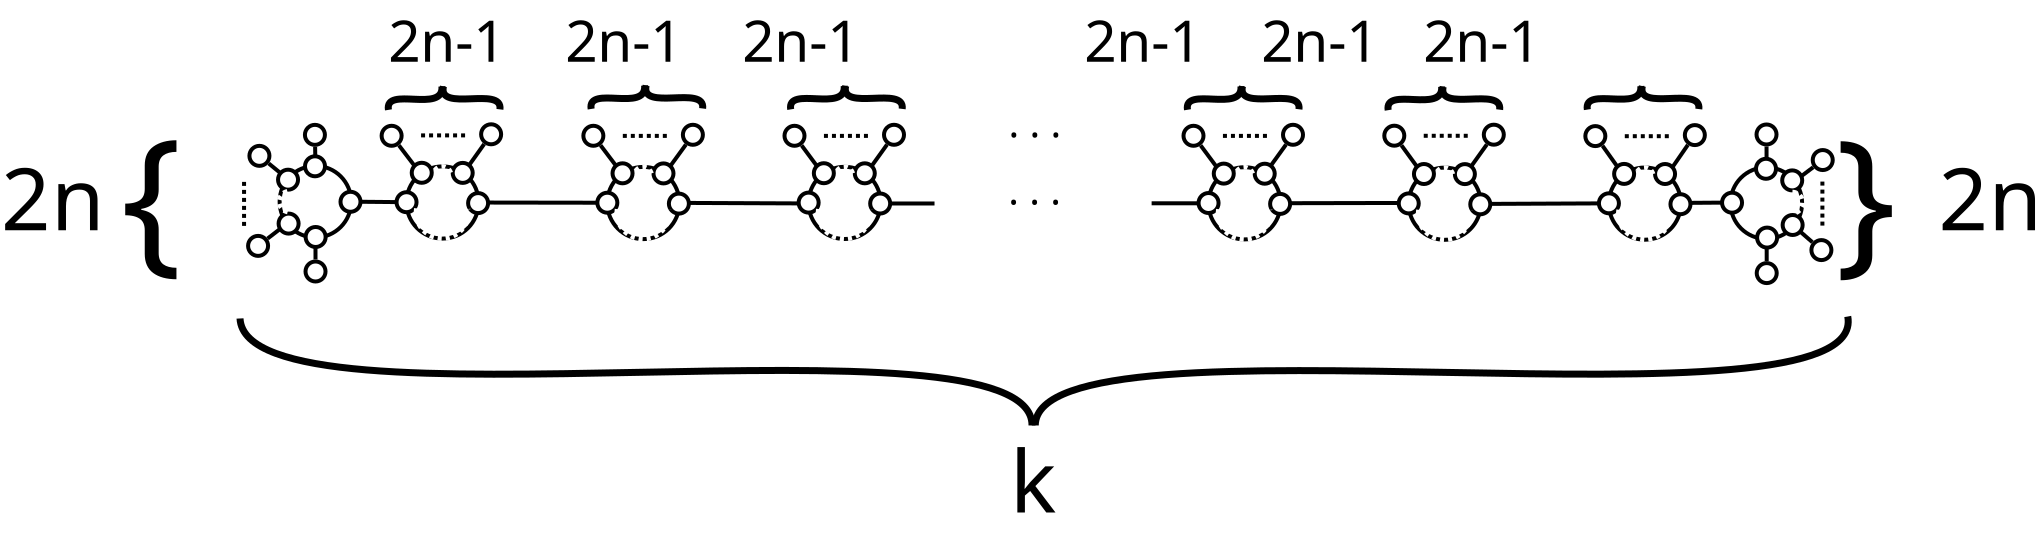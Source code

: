 <?xml version="1.0" encoding="UTF-8"?>
<dia:diagram xmlns:dia="http://www.lysator.liu.se/~alla/dia/">
  <dia:layer name="Background" visible="true" active="true">
    <dia:object type="Standard - Ellipse" version="0" id="O0">
      <dia:attribute name="obj_pos">
        <dia:point val="10.338,16.6"/>
      </dia:attribute>
      <dia:attribute name="obj_bb">
        <dia:rectangle val="10.238,16.5;11.438,17.7"/>
      </dia:attribute>
      <dia:attribute name="elem_corner">
        <dia:point val="10.338,16.6"/>
      </dia:attribute>
      <dia:attribute name="elem_width">
        <dia:real val="1"/>
      </dia:attribute>
      <dia:attribute name="elem_height">
        <dia:real val="1"/>
      </dia:attribute>
      <dia:attribute name="border_width">
        <dia:real val="0.2"/>
      </dia:attribute>
      <dia:attribute name="aspect">
        <dia:enum val="2"/>
      </dia:attribute>
    </dia:object>
    <dia:object type="Standard - Ellipse" version="0" id="O1">
      <dia:attribute name="obj_pos">
        <dia:point val="11.915,13.1"/>
      </dia:attribute>
      <dia:attribute name="obj_bb">
        <dia:rectangle val="11.815,13;15.595,16.78"/>
      </dia:attribute>
      <dia:attribute name="elem_corner">
        <dia:point val="11.915,13.1"/>
      </dia:attribute>
      <dia:attribute name="elem_width">
        <dia:real val="3.58"/>
      </dia:attribute>
      <dia:attribute name="elem_height">
        <dia:real val="3.58"/>
      </dia:attribute>
      <dia:attribute name="border_width">
        <dia:real val="0.2"/>
      </dia:attribute>
      <dia:attribute name="aspect">
        <dia:enum val="2"/>
      </dia:attribute>
    </dia:object>
    <dia:object type="Standard - Ellipse" version="0" id="O2">
      <dia:attribute name="obj_pos">
        <dia:point val="13.21,17.88"/>
      </dia:attribute>
      <dia:attribute name="obj_bb">
        <dia:rectangle val="13.11,17.78;14.31,18.98"/>
      </dia:attribute>
      <dia:attribute name="elem_corner">
        <dia:point val="13.21,17.88"/>
      </dia:attribute>
      <dia:attribute name="elem_width">
        <dia:real val="1"/>
      </dia:attribute>
      <dia:attribute name="elem_height">
        <dia:real val="1"/>
      </dia:attribute>
      <dia:attribute name="border_width">
        <dia:real val="0.2"/>
      </dia:attribute>
      <dia:attribute name="aspect">
        <dia:enum val="2"/>
      </dia:attribute>
    </dia:object>
    <dia:object type="Standard - Ellipse" version="0" id="O3">
      <dia:attribute name="obj_pos">
        <dia:point val="13.18,11.048"/>
      </dia:attribute>
      <dia:attribute name="obj_bb">
        <dia:rectangle val="13.08,10.948;14.28,12.148"/>
      </dia:attribute>
      <dia:attribute name="elem_corner">
        <dia:point val="13.18,11.048"/>
      </dia:attribute>
      <dia:attribute name="elem_width">
        <dia:real val="1"/>
      </dia:attribute>
      <dia:attribute name="elem_height">
        <dia:real val="1"/>
      </dia:attribute>
      <dia:attribute name="border_width">
        <dia:real val="0.2"/>
      </dia:attribute>
      <dia:attribute name="aspect">
        <dia:enum val="2"/>
      </dia:attribute>
    </dia:object>
    <dia:object type="Standard - Ellipse" version="0" id="O4">
      <dia:attribute name="obj_pos">
        <dia:point val="19.56,14.43"/>
      </dia:attribute>
      <dia:attribute name="obj_bb">
        <dia:rectangle val="19.46,14.33;20.66,15.53"/>
      </dia:attribute>
      <dia:attribute name="elem_corner">
        <dia:point val="19.56,14.43"/>
      </dia:attribute>
      <dia:attribute name="elem_width">
        <dia:real val="1"/>
      </dia:attribute>
      <dia:attribute name="elem_height">
        <dia:real val="1"/>
      </dia:attribute>
      <dia:attribute name="border_width">
        <dia:real val="0.2"/>
      </dia:attribute>
      <dia:attribute name="aspect">
        <dia:enum val="2"/>
      </dia:attribute>
    </dia:object>
    <dia:object type="Standard - Ellipse" version="0" id="O5">
      <dia:attribute name="obj_pos">
        <dia:point val="17.015,11.095"/>
      </dia:attribute>
      <dia:attribute name="obj_bb">
        <dia:rectangle val="16.915,10.995;18.115,12.195"/>
      </dia:attribute>
      <dia:attribute name="elem_corner">
        <dia:point val="17.015,11.095"/>
      </dia:attribute>
      <dia:attribute name="elem_width">
        <dia:real val="1"/>
      </dia:attribute>
      <dia:attribute name="elem_height">
        <dia:real val="1"/>
      </dia:attribute>
      <dia:attribute name="border_width">
        <dia:real val="0.2"/>
      </dia:attribute>
      <dia:attribute name="aspect">
        <dia:enum val="2"/>
      </dia:attribute>
    </dia:object>
    <dia:object type="Standard - Ellipse" version="0" id="O6">
      <dia:attribute name="obj_pos">
        <dia:point val="59.59,14.47"/>
      </dia:attribute>
      <dia:attribute name="obj_bb">
        <dia:rectangle val="59.49,14.37;60.69,15.57"/>
      </dia:attribute>
      <dia:attribute name="elem_corner">
        <dia:point val="59.59,14.47"/>
      </dia:attribute>
      <dia:attribute name="elem_width">
        <dia:real val="1"/>
      </dia:attribute>
      <dia:attribute name="elem_height">
        <dia:real val="1"/>
      </dia:attribute>
      <dia:attribute name="border_width">
        <dia:real val="0.2"/>
      </dia:attribute>
      <dia:attribute name="aspect">
        <dia:enum val="2"/>
      </dia:attribute>
    </dia:object>
    <dia:object type="Standard - Ellipse" version="0" id="O7">
      <dia:attribute name="obj_pos">
        <dia:point val="69.645,14.51"/>
      </dia:attribute>
      <dia:attribute name="obj_bb">
        <dia:rectangle val="69.545,14.41;70.745,15.61"/>
      </dia:attribute>
      <dia:attribute name="elem_corner">
        <dia:point val="69.645,14.51"/>
      </dia:attribute>
      <dia:attribute name="elem_width">
        <dia:real val="1"/>
      </dia:attribute>
      <dia:attribute name="elem_height">
        <dia:real val="1"/>
      </dia:attribute>
      <dia:attribute name="border_width">
        <dia:real val="0.2"/>
      </dia:attribute>
      <dia:attribute name="aspect">
        <dia:enum val="2"/>
      </dia:attribute>
    </dia:object>
    <dia:object type="Standard - Line" version="0" id="O8">
      <dia:attribute name="obj_pos">
        <dia:point val="11.312,16.734"/>
      </dia:attribute>
      <dia:attribute name="obj_bb">
        <dia:rectangle val="11.172,15.904;12.348,16.874"/>
      </dia:attribute>
      <dia:attribute name="conn_endpoints">
        <dia:point val="11.312,16.734"/>
        <dia:point val="12.208,16.044"/>
      </dia:attribute>
      <dia:attribute name="numcp">
        <dia:int val="1"/>
      </dia:attribute>
      <dia:attribute name="line_width">
        <dia:real val="0.2"/>
      </dia:attribute>
      <dia:connections>
        <dia:connection handle="0" to="O0" connection="8"/>
        <dia:connection handle="1" to="O1" connection="8"/>
      </dia:connections>
    </dia:object>
    <dia:object type="Standard - Line" version="0" id="O9">
      <dia:attribute name="obj_pos">
        <dia:point val="15.495,14.89"/>
      </dia:attribute>
      <dia:attribute name="obj_bb">
        <dia:rectangle val="15.394,14.789;19.561,15.026"/>
      </dia:attribute>
      <dia:attribute name="conn_endpoints">
        <dia:point val="15.495,14.89"/>
        <dia:point val="19.46,14.925"/>
      </dia:attribute>
      <dia:attribute name="numcp">
        <dia:int val="1"/>
      </dia:attribute>
      <dia:attribute name="line_width">
        <dia:real val="0.2"/>
      </dia:attribute>
      <dia:connections>
        <dia:connection handle="0" to="O1" connection="4"/>
        <dia:connection handle="1" to="O4" connection="8"/>
      </dia:connections>
    </dia:object>
    <dia:object type="Standard - Line" version="0" id="O10">
      <dia:attribute name="obj_pos">
        <dia:point val="13.708,16.78"/>
      </dia:attribute>
      <dia:attribute name="obj_bb">
        <dia:rectangle val="13.608,16.68;13.809,17.88"/>
      </dia:attribute>
      <dia:attribute name="conn_endpoints">
        <dia:point val="13.708,16.78"/>
        <dia:point val="13.709,17.78"/>
      </dia:attribute>
      <dia:attribute name="numcp">
        <dia:int val="1"/>
      </dia:attribute>
      <dia:attribute name="line_width">
        <dia:real val="0.2"/>
      </dia:attribute>
      <dia:connections>
        <dia:connection handle="0" to="O1" connection="8"/>
        <dia:connection handle="1" to="O2" connection="8"/>
      </dia:connections>
    </dia:object>
    <dia:object type="Standard - Line" version="0" id="O11">
      <dia:attribute name="obj_pos">
        <dia:point val="13.69,12.145"/>
      </dia:attribute>
      <dia:attribute name="obj_bb">
        <dia:rectangle val="13.588,12.044;13.807,13.202"/>
      </dia:attribute>
      <dia:attribute name="conn_endpoints">
        <dia:point val="13.69,12.145"/>
        <dia:point val="13.705,13.1"/>
      </dia:attribute>
      <dia:attribute name="numcp">
        <dia:int val="1"/>
      </dia:attribute>
      <dia:attribute name="line_width">
        <dia:real val="0.2"/>
      </dia:attribute>
      <dia:connections>
        <dia:connection handle="0" to="O3" connection="8"/>
        <dia:connection handle="1" to="O1" connection="1"/>
      </dia:connections>
    </dia:object>
    <dia:object type="Standard - Line" version="0" id="O12">
      <dia:attribute name="obj_pos">
        <dia:point val="20.66,14.931"/>
      </dia:attribute>
      <dia:attribute name="obj_bb">
        <dia:rectangle val="20.559,14.831;29.616,15.044"/>
      </dia:attribute>
      <dia:attribute name="conn_endpoints">
        <dia:point val="20.66,14.931"/>
        <dia:point val="29.515,14.944"/>
      </dia:attribute>
      <dia:attribute name="numcp">
        <dia:int val="1"/>
      </dia:attribute>
      <dia:attribute name="line_width">
        <dia:real val="0.2"/>
      </dia:attribute>
      <dia:connections>
        <dia:connection handle="0" to="O4" connection="8"/>
        <dia:connection handle="1" to="O18" connection="8"/>
      </dia:connections>
    </dia:object>
    <dia:object type="Standard - Line" version="0" id="O13">
      <dia:attribute name="obj_pos">
        <dia:point val="10.137,13.9"/>
      </dia:attribute>
      <dia:attribute name="obj_bb">
        <dia:rectangle val="10.037,13.8;10.238,16.35"/>
      </dia:attribute>
      <dia:attribute name="conn_endpoints">
        <dia:point val="10.137,13.9"/>
        <dia:point val="10.137,16.25"/>
      </dia:attribute>
      <dia:attribute name="numcp">
        <dia:int val="1"/>
      </dia:attribute>
      <dia:attribute name="line_width">
        <dia:real val="0.2"/>
      </dia:attribute>
      <dia:attribute name="line_style">
        <dia:enum val="4"/>
      </dia:attribute>
      <dia:attribute name="dashlength">
        <dia:real val="2"/>
      </dia:attribute>
    </dia:object>
    <dia:object type="Standard - Line" version="0" id="O14">
      <dia:attribute name="obj_pos">
        <dia:point val="19.697,14.454"/>
      </dia:attribute>
      <dia:attribute name="obj_bb">
        <dia:rectangle val="17.738,11.931;19.837,14.594"/>
      </dia:attribute>
      <dia:attribute name="conn_endpoints">
        <dia:point val="19.697,14.454"/>
        <dia:point val="17.878,12.071"/>
      </dia:attribute>
      <dia:attribute name="numcp">
        <dia:int val="1"/>
      </dia:attribute>
      <dia:attribute name="line_width">
        <dia:real val="0.2"/>
      </dia:attribute>
      <dia:connections>
        <dia:connection handle="0" to="O4" connection="8"/>
        <dia:connection handle="1" to="O5" connection="8"/>
      </dia:connections>
    </dia:object>
    <dia:object type="Standard - Ellipse" version="0" id="O15">
      <dia:attribute name="obj_pos">
        <dia:point val="10.405,12.098"/>
      </dia:attribute>
      <dia:attribute name="obj_bb">
        <dia:rectangle val="10.305,11.998;11.505,13.198"/>
      </dia:attribute>
      <dia:attribute name="elem_corner">
        <dia:point val="10.405,12.098"/>
      </dia:attribute>
      <dia:attribute name="elem_width">
        <dia:real val="1"/>
      </dia:attribute>
      <dia:attribute name="elem_height">
        <dia:real val="1"/>
      </dia:attribute>
      <dia:attribute name="border_width">
        <dia:real val="0.2"/>
      </dia:attribute>
      <dia:attribute name="aspect">
        <dia:enum val="2"/>
      </dia:attribute>
    </dia:object>
    <dia:object type="Standard - Ellipse" version="0" id="O16">
      <dia:attribute name="obj_pos">
        <dia:point val="18.255,13.125"/>
      </dia:attribute>
      <dia:attribute name="obj_bb">
        <dia:rectangle val="18.155,13.025;21.965,16.835"/>
      </dia:attribute>
      <dia:attribute name="elem_corner">
        <dia:point val="18.255,13.125"/>
      </dia:attribute>
      <dia:attribute name="elem_width">
        <dia:real val="3.61"/>
      </dia:attribute>
      <dia:attribute name="elem_height">
        <dia:real val="3.61"/>
      </dia:attribute>
      <dia:attribute name="border_width">
        <dia:real val="0.2"/>
      </dia:attribute>
      <dia:attribute name="aspect">
        <dia:enum val="2"/>
      </dia:attribute>
    </dia:object>
    <dia:object type="Standard - Ellipse" version="0" id="O17">
      <dia:attribute name="obj_pos">
        <dia:point val="21.99,11.02"/>
      </dia:attribute>
      <dia:attribute name="obj_bb">
        <dia:rectangle val="21.89,10.92;23.09,12.12"/>
      </dia:attribute>
      <dia:attribute name="elem_corner">
        <dia:point val="21.99,11.02"/>
      </dia:attribute>
      <dia:attribute name="elem_width">
        <dia:real val="1.0"/>
      </dia:attribute>
      <dia:attribute name="elem_height">
        <dia:real val="1.0"/>
      </dia:attribute>
      <dia:attribute name="border_width">
        <dia:real val="0.2"/>
      </dia:attribute>
      <dia:attribute name="aspect">
        <dia:enum val="2"/>
      </dia:attribute>
    </dia:object>
    <dia:object type="Standard - Ellipse" version="0" id="O18">
      <dia:attribute name="obj_pos">
        <dia:point val="29.615,14.445"/>
      </dia:attribute>
      <dia:attribute name="obj_bb">
        <dia:rectangle val="29.515,14.345;30.715,15.545"/>
      </dia:attribute>
      <dia:attribute name="elem_corner">
        <dia:point val="29.615,14.445"/>
      </dia:attribute>
      <dia:attribute name="elem_width">
        <dia:real val="1"/>
      </dia:attribute>
      <dia:attribute name="elem_height">
        <dia:real val="1"/>
      </dia:attribute>
      <dia:attribute name="border_width">
        <dia:real val="0.2"/>
      </dia:attribute>
      <dia:attribute name="aspect">
        <dia:enum val="2"/>
      </dia:attribute>
    </dia:object>
    <dia:object type="Standard - Line" version="0" id="O19">
      <dia:attribute name="obj_pos">
        <dia:point val="11.367,12.977"/>
      </dia:attribute>
      <dia:attribute name="obj_bb">
        <dia:rectangle val="11.226,12.836;12.384,13.835"/>
      </dia:attribute>
      <dia:attribute name="conn_endpoints">
        <dia:point val="11.367,12.977"/>
        <dia:point val="12.243,13.694"/>
      </dia:attribute>
      <dia:attribute name="numcp">
        <dia:int val="1"/>
      </dia:attribute>
      <dia:attribute name="line_width">
        <dia:real val="0.2"/>
      </dia:attribute>
      <dia:connections>
        <dia:connection handle="0" to="O15" connection="8"/>
        <dia:connection handle="1" to="O1" connection="8"/>
      </dia:connections>
    </dia:object>
    <dia:object type="Standard - Line" version="0" id="O20">
      <dia:attribute name="obj_pos">
        <dia:point val="18.988,11.575"/>
      </dia:attribute>
      <dia:attribute name="obj_bb">
        <dia:rectangle val="18.887,11.475;21.325,11.675"/>
      </dia:attribute>
      <dia:attribute name="conn_endpoints">
        <dia:point val="18.988,11.575"/>
        <dia:point val="21.225,11.575"/>
      </dia:attribute>
      <dia:attribute name="numcp">
        <dia:int val="1"/>
      </dia:attribute>
      <dia:attribute name="line_width">
        <dia:real val="0.2"/>
      </dia:attribute>
      <dia:attribute name="line_style">
        <dia:enum val="4"/>
      </dia:attribute>
      <dia:attribute name="dashlength">
        <dia:real val="2"/>
      </dia:attribute>
    </dia:object>
    <dia:object type="Standard - Line" version="0" id="O21">
      <dia:attribute name="obj_pos">
        <dia:point val="21.163,13.382"/>
      </dia:attribute>
      <dia:attribute name="obj_bb">
        <dia:rectangle val="21.024,11.869;22.282,13.521"/>
      </dia:attribute>
      <dia:attribute name="conn_endpoints">
        <dia:point val="21.163,13.382"/>
        <dia:point val="22.142,12.008"/>
      </dia:attribute>
      <dia:attribute name="numcp">
        <dia:int val="1"/>
      </dia:attribute>
      <dia:attribute name="line_width">
        <dia:real val="0.2"/>
      </dia:attribute>
      <dia:connections>
        <dia:connection handle="0" to="O16" connection="8"/>
        <dia:connection handle="1" to="O17" connection="8"/>
      </dia:connections>
    </dia:object>
    <dia:object type="Standard - Ellipse" version="0" id="O22">
      <dia:attribute name="obj_pos">
        <dia:point val="39.67,14.485"/>
      </dia:attribute>
      <dia:attribute name="obj_bb">
        <dia:rectangle val="39.57,14.385;40.77,15.585"/>
      </dia:attribute>
      <dia:attribute name="elem_corner">
        <dia:point val="39.67,14.485"/>
      </dia:attribute>
      <dia:attribute name="elem_width">
        <dia:real val="1"/>
      </dia:attribute>
      <dia:attribute name="elem_height">
        <dia:real val="1"/>
      </dia:attribute>
      <dia:attribute name="border_width">
        <dia:real val="0.2"/>
      </dia:attribute>
      <dia:attribute name="aspect">
        <dia:enum val="2"/>
      </dia:attribute>
    </dia:object>
    <dia:object type="Standard - Line" version="0" id="O23">
      <dia:attribute name="obj_pos">
        <dia:point val="39.57,14.982"/>
      </dia:attribute>
      <dia:attribute name="obj_bb">
        <dia:rectangle val="30.515,14.845;39.67,15.083"/>
      </dia:attribute>
      <dia:attribute name="conn_endpoints">
        <dia:point val="39.57,14.982"/>
        <dia:point val="30.615,14.945"/>
      </dia:attribute>
      <dia:attribute name="numcp">
        <dia:int val="1"/>
      </dia:attribute>
      <dia:attribute name="line_width">
        <dia:real val="0.2"/>
      </dia:attribute>
      <dia:connections>
        <dia:connection handle="0" to="O22" connection="8"/>
        <dia:connection handle="1" to="O18" connection="4"/>
      </dia:connections>
    </dia:object>
    <dia:object type="Standard - Line" version="0" id="O24">
      <dia:attribute name="obj_pos">
        <dia:point val="69.575,14.95"/>
      </dia:attribute>
      <dia:attribute name="obj_bb">
        <dia:rectangle val="60.611,14.85;69.675,15.069"/>
      </dia:attribute>
      <dia:attribute name="conn_endpoints">
        <dia:point val="69.575,14.95"/>
        <dia:point val="60.711,14.969"/>
      </dia:attribute>
      <dia:attribute name="numcp">
        <dia:int val="1"/>
      </dia:attribute>
      <dia:attribute name="line_width">
        <dia:real val="0.2"/>
      </dia:attribute>
      <dia:connections>
        <dia:connection handle="1" to="O34" connection="8"/>
      </dia:connections>
    </dia:object>
    <dia:object type="Standard - Ellipse" version="0" id="O25">
      <dia:attribute name="obj_pos">
        <dia:point val="79.705,14.465"/>
      </dia:attribute>
      <dia:attribute name="obj_bb">
        <dia:rectangle val="79.605,14.365;80.805,15.565"/>
      </dia:attribute>
      <dia:attribute name="elem_corner">
        <dia:point val="79.705,14.465"/>
      </dia:attribute>
      <dia:attribute name="elem_width">
        <dia:real val="1"/>
      </dia:attribute>
      <dia:attribute name="elem_height">
        <dia:real val="1"/>
      </dia:attribute>
      <dia:attribute name="border_width">
        <dia:real val="0.2"/>
      </dia:attribute>
      <dia:attribute name="aspect">
        <dia:enum val="2"/>
      </dia:attribute>
    </dia:object>
    <dia:object type="Standard - Line" version="0" id="O26">
      <dia:attribute name="obj_pos">
        <dia:point val="79.605,14.968"/>
      </dia:attribute>
      <dia:attribute name="obj_bb">
        <dia:rectangle val="70.644,14.867;79.706,15.108"/>
      </dia:attribute>
      <dia:attribute name="conn_endpoints">
        <dia:point val="79.605,14.968"/>
        <dia:point val="70.745,15.007"/>
      </dia:attribute>
      <dia:attribute name="numcp">
        <dia:int val="1"/>
      </dia:attribute>
      <dia:attribute name="line_width">
        <dia:real val="0.2"/>
      </dia:attribute>
      <dia:connections>
        <dia:connection handle="0" to="O25" connection="8"/>
        <dia:connection handle="1" to="O7" connection="8"/>
      </dia:connections>
    </dia:object>
    <dia:object type="Standard - Ellipse" version="0" id="O27">
      <dia:attribute name="obj_pos">
        <dia:point val="85.76,11.03"/>
      </dia:attribute>
      <dia:attribute name="obj_bb">
        <dia:rectangle val="85.66,10.93;86.86,12.13"/>
      </dia:attribute>
      <dia:attribute name="elem_corner">
        <dia:point val="85.76,11.03"/>
      </dia:attribute>
      <dia:attribute name="elem_width">
        <dia:real val="1"/>
      </dia:attribute>
      <dia:attribute name="elem_height">
        <dia:real val="1"/>
      </dia:attribute>
      <dia:attribute name="border_width">
        <dia:real val="0.2"/>
      </dia:attribute>
      <dia:attribute name="aspect">
        <dia:enum val="2"/>
      </dia:attribute>
    </dia:object>
    <dia:object type="Standard - Ellipse" version="0" id="O28">
      <dia:attribute name="obj_pos">
        <dia:point val="85.765,14.42"/>
      </dia:attribute>
      <dia:attribute name="obj_bb">
        <dia:rectangle val="85.665,14.32;86.865,15.52"/>
      </dia:attribute>
      <dia:attribute name="elem_corner">
        <dia:point val="85.765,14.42"/>
      </dia:attribute>
      <dia:attribute name="elem_width">
        <dia:real val="1"/>
      </dia:attribute>
      <dia:attribute name="elem_height">
        <dia:real val="1"/>
      </dia:attribute>
      <dia:attribute name="border_width">
        <dia:real val="0.2"/>
      </dia:attribute>
      <dia:attribute name="aspect">
        <dia:enum val="2"/>
      </dia:attribute>
    </dia:object>
    <dia:object type="Standard - Ellipse" version="0" id="O29">
      <dia:attribute name="obj_pos">
        <dia:point val="85.77,17.96"/>
      </dia:attribute>
      <dia:attribute name="obj_bb">
        <dia:rectangle val="85.67,17.86;86.87,19.06"/>
      </dia:attribute>
      <dia:attribute name="elem_corner">
        <dia:point val="85.77,17.96"/>
      </dia:attribute>
      <dia:attribute name="elem_width">
        <dia:real val="1"/>
      </dia:attribute>
      <dia:attribute name="elem_height">
        <dia:real val="1"/>
      </dia:attribute>
      <dia:attribute name="border_width">
        <dia:real val="0.2"/>
      </dia:attribute>
      <dia:attribute name="aspect">
        <dia:enum val="2"/>
      </dia:attribute>
    </dia:object>
    <dia:object type="Standard - Line" version="0" id="O30">
      <dia:attribute name="obj_pos">
        <dia:point val="86.261,12.13"/>
      </dia:attribute>
      <dia:attribute name="obj_bb">
        <dia:rectangle val="86.161,12.03;86.364,14.42"/>
      </dia:attribute>
      <dia:attribute name="conn_endpoints">
        <dia:point val="86.261,12.13"/>
        <dia:point val="86.264,14.32"/>
      </dia:attribute>
      <dia:attribute name="numcp">
        <dia:int val="1"/>
      </dia:attribute>
      <dia:attribute name="line_width">
        <dia:real val="0.2"/>
      </dia:attribute>
      <dia:connections>
        <dia:connection handle="0" to="O27" connection="8"/>
        <dia:connection handle="1" to="O28" connection="8"/>
      </dia:connections>
    </dia:object>
    <dia:object type="Standard - Line" version="0" id="O31">
      <dia:attribute name="obj_pos">
        <dia:point val="85.666,14.924"/>
      </dia:attribute>
      <dia:attribute name="obj_bb">
        <dia:rectangle val="80.704,14.824;85.766,15.061"/>
      </dia:attribute>
      <dia:attribute name="conn_endpoints">
        <dia:point val="85.666,14.924"/>
        <dia:point val="80.804,14.961"/>
      </dia:attribute>
      <dia:attribute name="numcp">
        <dia:int val="1"/>
      </dia:attribute>
      <dia:attribute name="line_width">
        <dia:real val="0.2"/>
      </dia:attribute>
      <dia:connections>
        <dia:connection handle="0" to="O28" connection="8"/>
        <dia:connection handle="1" to="O25" connection="8"/>
      </dia:connections>
    </dia:object>
    <dia:object type="Standard - Line" version="0" id="O32">
      <dia:attribute name="obj_pos">
        <dia:point val="86.266,15.52"/>
      </dia:attribute>
      <dia:attribute name="obj_bb">
        <dia:rectangle val="86.166,15.42;86.369,17.96"/>
      </dia:attribute>
      <dia:attribute name="conn_endpoints">
        <dia:point val="86.266,15.52"/>
        <dia:point val="86.269,17.86"/>
      </dia:attribute>
      <dia:attribute name="numcp">
        <dia:int val="1"/>
      </dia:attribute>
      <dia:attribute name="line_width">
        <dia:real val="0.2"/>
      </dia:attribute>
      <dia:connections>
        <dia:connection handle="0" to="O28" connection="8"/>
        <dia:connection handle="1" to="O29" connection="8"/>
      </dia:connections>
    </dia:object>
    <dia:object type="Standard - Line" version="0" id="O33">
      <dia:attribute name="obj_pos">
        <dia:point val="44.66,14.98"/>
      </dia:attribute>
      <dia:attribute name="obj_bb">
        <dia:rectangle val="40.56,14.88;44.76,15.08"/>
      </dia:attribute>
      <dia:attribute name="conn_endpoints">
        <dia:point val="44.66,14.98"/>
        <dia:point val="40.66,14.98"/>
      </dia:attribute>
      <dia:attribute name="numcp">
        <dia:int val="1"/>
      </dia:attribute>
      <dia:attribute name="line_width">
        <dia:real val="0.2"/>
      </dia:attribute>
    </dia:object>
    <dia:object type="Standard - Ellipse" version="0" id="O34">
      <dia:attribute name="obj_pos">
        <dia:point val="59.615,14.47"/>
      </dia:attribute>
      <dia:attribute name="obj_bb">
        <dia:rectangle val="59.515,14.37;60.715,15.57"/>
      </dia:attribute>
      <dia:attribute name="elem_corner">
        <dia:point val="59.615,14.47"/>
      </dia:attribute>
      <dia:attribute name="elem_width">
        <dia:real val="1"/>
      </dia:attribute>
      <dia:attribute name="elem_height">
        <dia:real val="1"/>
      </dia:attribute>
      <dia:attribute name="border_width">
        <dia:real val="0.2"/>
      </dia:attribute>
      <dia:attribute name="aspect">
        <dia:enum val="2"/>
      </dia:attribute>
    </dia:object>
    <dia:object type="Standard - Line" version="0" id="O35">
      <dia:attribute name="obj_pos">
        <dia:point val="59.515,14.97"/>
      </dia:attribute>
      <dia:attribute name="obj_bb">
        <dia:rectangle val="55.415,14.87;59.615,15.07"/>
      </dia:attribute>
      <dia:attribute name="conn_endpoints">
        <dia:point val="59.515,14.97"/>
        <dia:point val="55.515,14.97"/>
      </dia:attribute>
      <dia:attribute name="numcp">
        <dia:int val="1"/>
      </dia:attribute>
      <dia:attribute name="line_width">
        <dia:real val="0.2"/>
      </dia:attribute>
      <dia:connections>
        <dia:connection handle="0" to="O34" connection="8"/>
      </dia:connections>
    </dia:object>
    <dia:object type="Standard - Text" version="1" id="O36">
      <dia:attribute name="obj_pos">
        <dia:point val="47.85,15.05"/>
      </dia:attribute>
      <dia:attribute name="obj_bb">
        <dia:rectangle val="47.85,13.197;51.66,15.523"/>
      </dia:attribute>
      <dia:attribute name="text">
        <dia:composite type="text">
          <dia:attribute name="string">
            <dia:string># . . .#</dia:string>
          </dia:attribute>
          <dia:attribute name="font">
            <dia:font family="sans" style="0" name="Helvetica"/>
          </dia:attribute>
          <dia:attribute name="height">
            <dia:real val="2.493"/>
          </dia:attribute>
          <dia:attribute name="pos">
            <dia:point val="47.85,15.05"/>
          </dia:attribute>
          <dia:attribute name="color">
            <dia:color val="#000000"/>
          </dia:attribute>
          <dia:attribute name="alignment">
            <dia:enum val="0"/>
          </dia:attribute>
        </dia:composite>
      </dia:attribute>
      <dia:attribute name="valign">
        <dia:enum val="3"/>
      </dia:attribute>
    </dia:object>
    <dia:object type="Standard - Text" version="1" id="O37">
      <dia:attribute name="obj_pos">
        <dia:point val="47.855,11.693"/>
      </dia:attribute>
      <dia:attribute name="obj_bb">
        <dia:rectangle val="47.855,9.84;51.665,12.165"/>
      </dia:attribute>
      <dia:attribute name="text">
        <dia:composite type="text">
          <dia:attribute name="string">
            <dia:string># . . .#</dia:string>
          </dia:attribute>
          <dia:attribute name="font">
            <dia:font family="sans" style="0" name="Helvetica"/>
          </dia:attribute>
          <dia:attribute name="height">
            <dia:real val="2.493"/>
          </dia:attribute>
          <dia:attribute name="pos">
            <dia:point val="47.855,11.693"/>
          </dia:attribute>
          <dia:attribute name="color">
            <dia:color val="#000000"/>
          </dia:attribute>
          <dia:attribute name="alignment">
            <dia:enum val="0"/>
          </dia:attribute>
        </dia:composite>
      </dia:attribute>
      <dia:attribute name="valign">
        <dia:enum val="3"/>
      </dia:attribute>
    </dia:object>
    <dia:object type="Standard - Text" version="1" id="O38">
      <dia:attribute name="obj_pos">
        <dia:point val="48.44,30.436"/>
      </dia:attribute>
      <dia:attribute name="obj_bb">
        <dia:rectangle val="48.44,26.414;50.947,31.459"/>
      </dia:attribute>
      <dia:attribute name="text">
        <dia:composite type="text">
          <dia:attribute name="string">
            <dia:string>#k#</dia:string>
          </dia:attribute>
          <dia:attribute name="font">
            <dia:font family="sans" style="0" name="Helvetica"/>
          </dia:attribute>
          <dia:attribute name="height">
            <dia:real val="5.414"/>
          </dia:attribute>
          <dia:attribute name="pos">
            <dia:point val="48.44,30.436"/>
          </dia:attribute>
          <dia:attribute name="color">
            <dia:color val="#000000"/>
          </dia:attribute>
          <dia:attribute name="alignment">
            <dia:enum val="0"/>
          </dia:attribute>
        </dia:composite>
      </dia:attribute>
      <dia:attribute name="valign">
        <dia:enum val="3"/>
      </dia:attribute>
    </dia:object>
    <dia:object type="Standard - BezierLine" version="0" id="O39">
      <dia:attribute name="obj_pos">
        <dia:point val="49.535,26.079"/>
      </dia:attribute>
      <dia:attribute name="obj_bb">
        <dia:rectangle val="9.751,20.545;49.711,26.255"/>
      </dia:attribute>
      <dia:attribute name="bez_points">
        <dia:point val="49.535,26.079"/>
        <dia:point val="49.585,19.979"/>
        <dia:point val="10.235,26.879"/>
        <dia:point val="9.935,20.729"/>
      </dia:attribute>
      <dia:attribute name="corner_types">
        <dia:enum val="0"/>
        <dia:enum val="0"/>
      </dia:attribute>
      <dia:attribute name="line_width">
        <dia:real val="0.35"/>
      </dia:attribute>
    </dia:object>
    <dia:object type="Standard - BezierLine" version="0" id="O40">
      <dia:attribute name="obj_pos">
        <dia:point val="49.697,26.079"/>
      </dia:attribute>
      <dia:attribute name="obj_bb">
        <dia:rectangle val="49.521,20.425;90.526,26.255"/>
      </dia:attribute>
      <dia:attribute name="bez_points">
        <dia:point val="49.697,26.079"/>
        <dia:point val="49.747,19.979"/>
        <dia:point val="91.472,26.929"/>
        <dia:point val="90.322,20.629"/>
      </dia:attribute>
      <dia:attribute name="corner_types">
        <dia:enum val="0"/>
        <dia:enum val="0"/>
      </dia:attribute>
      <dia:attribute name="line_width">
        <dia:real val="0.35"/>
      </dia:attribute>
    </dia:object>
    <dia:object type="Standard - Text" version="1" id="O41">
      <dia:attribute name="obj_pos">
        <dia:point val="3.967,17.512"/>
      </dia:attribute>
      <dia:attribute name="obj_bb">
        <dia:rectangle val="3.967,10.085;9.057,19.4"/>
      </dia:attribute>
      <dia:attribute name="text">
        <dia:composite type="text">
          <dia:attribute name="string">
            <dia:string>#{#</dia:string>
          </dia:attribute>
          <dia:attribute name="font">
            <dia:font family="sans" style="0" name="Helvetica"/>
          </dia:attribute>
          <dia:attribute name="height">
            <dia:real val="10"/>
          </dia:attribute>
          <dia:attribute name="pos">
            <dia:point val="3.967,17.512"/>
          </dia:attribute>
          <dia:attribute name="color">
            <dia:color val="#000000"/>
          </dia:attribute>
          <dia:attribute name="alignment">
            <dia:enum val="0"/>
          </dia:attribute>
        </dia:composite>
      </dia:attribute>
      <dia:attribute name="valign">
        <dia:enum val="3"/>
      </dia:attribute>
    </dia:object>
    <dia:object type="Standard - Ellipse" version="0" id="O42">
      <dia:attribute name="obj_pos">
        <dia:point val="27.102,11.095"/>
      </dia:attribute>
      <dia:attribute name="obj_bb">
        <dia:rectangle val="27.003,10.995;28.203,12.195"/>
      </dia:attribute>
      <dia:attribute name="elem_corner">
        <dia:point val="27.102,11.095"/>
      </dia:attribute>
      <dia:attribute name="elem_width">
        <dia:real val="1"/>
      </dia:attribute>
      <dia:attribute name="elem_height">
        <dia:real val="1"/>
      </dia:attribute>
      <dia:attribute name="border_width">
        <dia:real val="0.2"/>
      </dia:attribute>
      <dia:attribute name="aspect">
        <dia:enum val="2"/>
      </dia:attribute>
    </dia:object>
    <dia:object type="Standard - Line" version="0" id="O43">
      <dia:attribute name="obj_pos">
        <dia:point val="29.782,14.479"/>
      </dia:attribute>
      <dia:attribute name="obj_bb">
        <dia:rectangle val="27.822,11.931;29.922,14.62"/>
      </dia:attribute>
      <dia:attribute name="conn_endpoints">
        <dia:point val="29.782,14.479"/>
        <dia:point val="27.962,12.071"/>
      </dia:attribute>
      <dia:attribute name="numcp">
        <dia:int val="1"/>
      </dia:attribute>
      <dia:attribute name="line_width">
        <dia:real val="0.2"/>
      </dia:attribute>
      <dia:connections>
        <dia:connection handle="1" to="O42" connection="8"/>
      </dia:connections>
    </dia:object>
    <dia:object type="Standard - Ellipse" version="0" id="O44">
      <dia:attribute name="obj_pos">
        <dia:point val="32.078,11.045"/>
      </dia:attribute>
      <dia:attribute name="obj_bb">
        <dia:rectangle val="31.977,10.945;33.178,12.145"/>
      </dia:attribute>
      <dia:attribute name="elem_corner">
        <dia:point val="32.078,11.045"/>
      </dia:attribute>
      <dia:attribute name="elem_width">
        <dia:real val="1.0"/>
      </dia:attribute>
      <dia:attribute name="elem_height">
        <dia:real val="1.0"/>
      </dia:attribute>
      <dia:attribute name="border_width">
        <dia:real val="0.2"/>
      </dia:attribute>
      <dia:attribute name="aspect">
        <dia:enum val="2"/>
      </dia:attribute>
    </dia:object>
    <dia:object type="Standard - Line" version="0" id="O45">
      <dia:attribute name="obj_pos">
        <dia:point val="29.075,11.6"/>
      </dia:attribute>
      <dia:attribute name="obj_bb">
        <dia:rectangle val="28.975,11.5;31.413,11.7"/>
      </dia:attribute>
      <dia:attribute name="conn_endpoints">
        <dia:point val="29.075,11.6"/>
        <dia:point val="31.312,11.6"/>
      </dia:attribute>
      <dia:attribute name="numcp">
        <dia:int val="1"/>
      </dia:attribute>
      <dia:attribute name="line_width">
        <dia:real val="0.2"/>
      </dia:attribute>
      <dia:attribute name="line_style">
        <dia:enum val="4"/>
      </dia:attribute>
      <dia:attribute name="dashlength">
        <dia:real val="2"/>
      </dia:attribute>
    </dia:object>
    <dia:object type="Standard - Line" version="0" id="O46">
      <dia:attribute name="obj_pos">
        <dia:point val="30.467,14.46"/>
      </dia:attribute>
      <dia:attribute name="obj_bb">
        <dia:rectangle val="30.327,11.894;32.369,14.6"/>
      </dia:attribute>
      <dia:attribute name="conn_endpoints">
        <dia:point val="30.467,14.46"/>
        <dia:point val="32.23,12.033"/>
      </dia:attribute>
      <dia:attribute name="numcp">
        <dia:int val="1"/>
      </dia:attribute>
      <dia:attribute name="line_width">
        <dia:real val="0.2"/>
      </dia:attribute>
      <dia:connections>
        <dia:connection handle="0" to="O18" connection="8"/>
      </dia:connections>
    </dia:object>
    <dia:object type="Standard - Ellipse" version="0" id="O47">
      <dia:attribute name="obj_pos">
        <dia:point val="37.159,11.095"/>
      </dia:attribute>
      <dia:attribute name="obj_bb">
        <dia:rectangle val="37.059,10.995;38.259,12.195"/>
      </dia:attribute>
      <dia:attribute name="elem_corner">
        <dia:point val="37.159,11.095"/>
      </dia:attribute>
      <dia:attribute name="elem_width">
        <dia:real val="1"/>
      </dia:attribute>
      <dia:attribute name="elem_height">
        <dia:real val="1"/>
      </dia:attribute>
      <dia:attribute name="border_width">
        <dia:real val="0.2"/>
      </dia:attribute>
      <dia:attribute name="aspect">
        <dia:enum val="2"/>
      </dia:attribute>
    </dia:object>
    <dia:object type="Standard - Line" version="0" id="O48">
      <dia:attribute name="obj_pos">
        <dia:point val="39.813,14.503"/>
      </dia:attribute>
      <dia:attribute name="obj_bb">
        <dia:rectangle val="37.876,11.937;39.953,14.643"/>
      </dia:attribute>
      <dia:attribute name="conn_endpoints">
        <dia:point val="39.813,14.503"/>
        <dia:point val="38.016,12.077"/>
      </dia:attribute>
      <dia:attribute name="numcp">
        <dia:int val="1"/>
      </dia:attribute>
      <dia:attribute name="line_width">
        <dia:real val="0.2"/>
      </dia:attribute>
      <dia:connections>
        <dia:connection handle="0" to="O22" connection="8"/>
        <dia:connection handle="1" to="O47" connection="8"/>
      </dia:connections>
    </dia:object>
    <dia:object type="Standard - Ellipse" version="0" id="O49">
      <dia:attribute name="obj_pos">
        <dia:point val="42.134,11.045"/>
      </dia:attribute>
      <dia:attribute name="obj_bb">
        <dia:rectangle val="42.034,10.945;43.234,12.145"/>
      </dia:attribute>
      <dia:attribute name="elem_corner">
        <dia:point val="42.134,11.045"/>
      </dia:attribute>
      <dia:attribute name="elem_width">
        <dia:real val="1.0"/>
      </dia:attribute>
      <dia:attribute name="elem_height">
        <dia:real val="1.0"/>
      </dia:attribute>
      <dia:attribute name="border_width">
        <dia:real val="0.2"/>
      </dia:attribute>
      <dia:attribute name="aspect">
        <dia:enum val="2"/>
      </dia:attribute>
    </dia:object>
    <dia:object type="Standard - Line" version="0" id="O50">
      <dia:attribute name="obj_pos">
        <dia:point val="39.131,11.6"/>
      </dia:attribute>
      <dia:attribute name="obj_bb">
        <dia:rectangle val="39.031,11.5;41.469,11.7"/>
      </dia:attribute>
      <dia:attribute name="conn_endpoints">
        <dia:point val="39.131,11.6"/>
        <dia:point val="41.369,11.6"/>
      </dia:attribute>
      <dia:attribute name="numcp">
        <dia:int val="1"/>
      </dia:attribute>
      <dia:attribute name="line_width">
        <dia:real val="0.2"/>
      </dia:attribute>
      <dia:attribute name="line_style">
        <dia:enum val="4"/>
      </dia:attribute>
      <dia:attribute name="dashlength">
        <dia:real val="2"/>
      </dia:attribute>
    </dia:object>
    <dia:object type="Standard - Line" version="0" id="O51">
      <dia:attribute name="obj_pos">
        <dia:point val="40.519,14.498"/>
      </dia:attribute>
      <dia:attribute name="obj_bb">
        <dia:rectangle val="40.38,11.894;42.425,14.637"/>
      </dia:attribute>
      <dia:attribute name="conn_endpoints">
        <dia:point val="40.519,14.498"/>
        <dia:point val="42.286,12.033"/>
      </dia:attribute>
      <dia:attribute name="numcp">
        <dia:int val="1"/>
      </dia:attribute>
      <dia:attribute name="line_width">
        <dia:real val="0.2"/>
      </dia:attribute>
      <dia:connections>
        <dia:connection handle="0" to="O22" connection="8"/>
      </dia:connections>
    </dia:object>
    <dia:object type="Standard - Ellipse" version="0" id="O52">
      <dia:attribute name="obj_pos">
        <dia:point val="57.109,11.095"/>
      </dia:attribute>
      <dia:attribute name="obj_bb">
        <dia:rectangle val="57.009,10.995;58.209,12.195"/>
      </dia:attribute>
      <dia:attribute name="elem_corner">
        <dia:point val="57.109,11.095"/>
      </dia:attribute>
      <dia:attribute name="elem_width">
        <dia:real val="1"/>
      </dia:attribute>
      <dia:attribute name="elem_height">
        <dia:real val="1"/>
      </dia:attribute>
      <dia:attribute name="border_width">
        <dia:real val="0.2"/>
      </dia:attribute>
      <dia:attribute name="aspect">
        <dia:enum val="2"/>
      </dia:attribute>
    </dia:object>
    <dia:object type="Standard - Line" version="0" id="O53">
      <dia:attribute name="obj_pos">
        <dia:point val="59.758,14.489"/>
      </dia:attribute>
      <dia:attribute name="obj_bb">
        <dia:rectangle val="57.826,11.937;59.898,14.629"/>
      </dia:attribute>
      <dia:attribute name="conn_endpoints">
        <dia:point val="59.758,14.489"/>
        <dia:point val="57.966,12.077"/>
      </dia:attribute>
      <dia:attribute name="numcp">
        <dia:int val="1"/>
      </dia:attribute>
      <dia:attribute name="line_width">
        <dia:real val="0.2"/>
      </dia:attribute>
      <dia:connections>
        <dia:connection handle="0" to="O34" connection="8"/>
      </dia:connections>
    </dia:object>
    <dia:object type="Standard - Ellipse" version="0" id="O54">
      <dia:attribute name="obj_pos">
        <dia:point val="62.084,11.045"/>
      </dia:attribute>
      <dia:attribute name="obj_bb">
        <dia:rectangle val="61.984,10.945;63.184,12.145"/>
      </dia:attribute>
      <dia:attribute name="elem_corner">
        <dia:point val="62.084,11.045"/>
      </dia:attribute>
      <dia:attribute name="elem_width">
        <dia:real val="1.0"/>
      </dia:attribute>
      <dia:attribute name="elem_height">
        <dia:real val="1.0"/>
      </dia:attribute>
      <dia:attribute name="border_width">
        <dia:real val="0.2"/>
      </dia:attribute>
      <dia:attribute name="aspect">
        <dia:enum val="2"/>
      </dia:attribute>
    </dia:object>
    <dia:object type="Standard - Line" version="0" id="O55">
      <dia:attribute name="obj_pos">
        <dia:point val="59.081,11.6"/>
      </dia:attribute>
      <dia:attribute name="obj_bb">
        <dia:rectangle val="58.981,11.5;61.419,11.7"/>
      </dia:attribute>
      <dia:attribute name="conn_endpoints">
        <dia:point val="59.081,11.6"/>
        <dia:point val="61.319,11.6"/>
      </dia:attribute>
      <dia:attribute name="numcp">
        <dia:int val="1"/>
      </dia:attribute>
      <dia:attribute name="line_width">
        <dia:real val="0.2"/>
      </dia:attribute>
      <dia:attribute name="line_style">
        <dia:enum val="4"/>
      </dia:attribute>
      <dia:attribute name="dashlength">
        <dia:real val="2"/>
      </dia:attribute>
    </dia:object>
    <dia:object type="Standard - Line" version="0" id="O56">
      <dia:attribute name="obj_pos">
        <dia:point val="60.466,14.483"/>
      </dia:attribute>
      <dia:attribute name="obj_bb">
        <dia:rectangle val="60.327,11.894;62.375,14.623"/>
      </dia:attribute>
      <dia:attribute name="conn_endpoints">
        <dia:point val="60.466,14.483"/>
        <dia:point val="62.236,12.033"/>
      </dia:attribute>
      <dia:attribute name="numcp">
        <dia:int val="1"/>
      </dia:attribute>
      <dia:attribute name="line_width">
        <dia:real val="0.2"/>
      </dia:attribute>
      <dia:connections>
        <dia:connection handle="0" to="O34" connection="8"/>
      </dia:connections>
    </dia:object>
    <dia:object type="Standard - Ellipse" version="0" id="O57">
      <dia:attribute name="obj_pos">
        <dia:point val="67.149,11.09"/>
      </dia:attribute>
      <dia:attribute name="obj_bb">
        <dia:rectangle val="67.049,10.99;68.249,12.19"/>
      </dia:attribute>
      <dia:attribute name="elem_corner">
        <dia:point val="67.149,11.09"/>
      </dia:attribute>
      <dia:attribute name="elem_width">
        <dia:real val="1"/>
      </dia:attribute>
      <dia:attribute name="elem_height">
        <dia:real val="1"/>
      </dia:attribute>
      <dia:attribute name="border_width">
        <dia:real val="0.2"/>
      </dia:attribute>
      <dia:attribute name="aspect">
        <dia:enum val="2"/>
      </dia:attribute>
    </dia:object>
    <dia:object type="Standard - Line" version="0" id="O58">
      <dia:attribute name="obj_pos">
        <dia:point val="69.792,14.525"/>
      </dia:attribute>
      <dia:attribute name="obj_bb">
        <dia:rectangle val="67.866,11.932;69.931,14.665"/>
      </dia:attribute>
      <dia:attribute name="conn_endpoints">
        <dia:point val="69.792,14.525"/>
        <dia:point val="68.006,12.072"/>
      </dia:attribute>
      <dia:attribute name="numcp">
        <dia:int val="1"/>
      </dia:attribute>
      <dia:attribute name="line_width">
        <dia:real val="0.2"/>
      </dia:attribute>
      <dia:connections>
        <dia:connection handle="0" to="O7" connection="8"/>
      </dia:connections>
    </dia:object>
    <dia:object type="Standard - Ellipse" version="0" id="O59">
      <dia:attribute name="obj_pos">
        <dia:point val="72.124,11.04"/>
      </dia:attribute>
      <dia:attribute name="obj_bb">
        <dia:rectangle val="72.024,10.94;73.224,12.14"/>
      </dia:attribute>
      <dia:attribute name="elem_corner">
        <dia:point val="72.124,11.04"/>
      </dia:attribute>
      <dia:attribute name="elem_width">
        <dia:real val="1.0"/>
      </dia:attribute>
      <dia:attribute name="elem_height">
        <dia:real val="1.0"/>
      </dia:attribute>
      <dia:attribute name="border_width">
        <dia:real val="0.2"/>
      </dia:attribute>
      <dia:attribute name="aspect">
        <dia:enum val="2"/>
      </dia:attribute>
    </dia:object>
    <dia:object type="Standard - Line" version="0" id="O60">
      <dia:attribute name="obj_pos">
        <dia:point val="69.121,11.595"/>
      </dia:attribute>
      <dia:attribute name="obj_bb">
        <dia:rectangle val="69.021,11.495;71.459,11.695"/>
      </dia:attribute>
      <dia:attribute name="conn_endpoints">
        <dia:point val="69.121,11.595"/>
        <dia:point val="71.359,11.595"/>
      </dia:attribute>
      <dia:attribute name="numcp">
        <dia:int val="1"/>
      </dia:attribute>
      <dia:attribute name="line_width">
        <dia:real val="0.2"/>
      </dia:attribute>
      <dia:attribute name="line_style">
        <dia:enum val="4"/>
      </dia:attribute>
      <dia:attribute name="dashlength">
        <dia:real val="2"/>
      </dia:attribute>
    </dia:object>
    <dia:object type="Standard - Line" version="0" id="O61">
      <dia:attribute name="obj_pos">
        <dia:point val="70.494,14.522"/>
      </dia:attribute>
      <dia:attribute name="obj_bb">
        <dia:rectangle val="70.354,11.889;72.415,14.661"/>
      </dia:attribute>
      <dia:attribute name="conn_endpoints">
        <dia:point val="70.494,14.522"/>
        <dia:point val="72.276,12.028"/>
      </dia:attribute>
      <dia:attribute name="numcp">
        <dia:int val="1"/>
      </dia:attribute>
      <dia:attribute name="line_width">
        <dia:real val="0.2"/>
      </dia:attribute>
      <dia:connections>
        <dia:connection handle="0" to="O7" connection="8"/>
      </dia:connections>
    </dia:object>
    <dia:object type="Standard - Ellipse" version="0" id="O62">
      <dia:attribute name="obj_pos">
        <dia:point val="77.201,11.11"/>
      </dia:attribute>
      <dia:attribute name="obj_bb">
        <dia:rectangle val="77.101,11.01;78.301,12.21"/>
      </dia:attribute>
      <dia:attribute name="elem_corner">
        <dia:point val="77.201,11.11"/>
      </dia:attribute>
      <dia:attribute name="elem_width">
        <dia:real val="1"/>
      </dia:attribute>
      <dia:attribute name="elem_height">
        <dia:real val="1"/>
      </dia:attribute>
      <dia:attribute name="border_width">
        <dia:real val="0.2"/>
      </dia:attribute>
      <dia:attribute name="aspect">
        <dia:enum val="2"/>
      </dia:attribute>
    </dia:object>
    <dia:object type="Standard - Line" version="0" id="O63">
      <dia:attribute name="obj_pos">
        <dia:point val="79.851,14.611"/>
      </dia:attribute>
      <dia:attribute name="obj_bb">
        <dia:rectangle val="77.919,11.953;79.991,14.751"/>
      </dia:attribute>
      <dia:attribute name="conn_endpoints">
        <dia:point val="79.851,14.611"/>
        <dia:point val="78.058,12.092"/>
      </dia:attribute>
      <dia:attribute name="numcp">
        <dia:int val="1"/>
      </dia:attribute>
      <dia:attribute name="line_width">
        <dia:real val="0.2"/>
      </dia:attribute>
      <dia:connections>
        <dia:connection handle="0" to="O25" connection="0"/>
      </dia:connections>
    </dia:object>
    <dia:object type="Standard - Ellipse" version="0" id="O64">
      <dia:attribute name="obj_pos">
        <dia:point val="82.176,11.06"/>
      </dia:attribute>
      <dia:attribute name="obj_bb">
        <dia:rectangle val="82.076,10.96;83.276,12.16"/>
      </dia:attribute>
      <dia:attribute name="elem_corner">
        <dia:point val="82.176,11.06"/>
      </dia:attribute>
      <dia:attribute name="elem_width">
        <dia:real val="1.0"/>
      </dia:attribute>
      <dia:attribute name="elem_height">
        <dia:real val="1.0"/>
      </dia:attribute>
      <dia:attribute name="border_width">
        <dia:real val="0.2"/>
      </dia:attribute>
      <dia:attribute name="aspect">
        <dia:enum val="2"/>
      </dia:attribute>
    </dia:object>
    <dia:object type="Standard - Line" version="0" id="O65">
      <dia:attribute name="obj_pos">
        <dia:point val="79.174,11.615"/>
      </dia:attribute>
      <dia:attribute name="obj_bb">
        <dia:rectangle val="79.074,11.515;81.511,11.715"/>
      </dia:attribute>
      <dia:attribute name="conn_endpoints">
        <dia:point val="79.174,11.615"/>
        <dia:point val="81.411,11.615"/>
      </dia:attribute>
      <dia:attribute name="numcp">
        <dia:int val="1"/>
      </dia:attribute>
      <dia:attribute name="line_width">
        <dia:real val="0.2"/>
      </dia:attribute>
      <dia:attribute name="line_style">
        <dia:enum val="4"/>
      </dia:attribute>
      <dia:attribute name="dashlength">
        <dia:real val="2"/>
      </dia:attribute>
    </dia:object>
    <dia:object type="Standard - Line" version="0" id="O66">
      <dia:attribute name="obj_pos">
        <dia:point val="80.559,14.611"/>
      </dia:attribute>
      <dia:attribute name="obj_bb">
        <dia:rectangle val="80.419,11.909;82.467,14.751"/>
      </dia:attribute>
      <dia:attribute name="conn_endpoints">
        <dia:point val="80.559,14.611"/>
        <dia:point val="82.328,12.048"/>
      </dia:attribute>
      <dia:attribute name="numcp">
        <dia:int val="1"/>
      </dia:attribute>
      <dia:attribute name="line_width">
        <dia:real val="0.2"/>
      </dia:attribute>
      <dia:connections>
        <dia:connection handle="0" to="O25" connection="2"/>
      </dia:connections>
    </dia:object>
    <dia:object type="Standard - Ellipse" version="0" id="O67">
      <dia:attribute name="obj_pos">
        <dia:point val="88.504,16.81"/>
      </dia:attribute>
      <dia:attribute name="obj_bb">
        <dia:rectangle val="88.404,16.71;89.604,17.91"/>
      </dia:attribute>
      <dia:attribute name="elem_corner">
        <dia:point val="88.504,16.81"/>
      </dia:attribute>
      <dia:attribute name="elem_width">
        <dia:real val="1"/>
      </dia:attribute>
      <dia:attribute name="elem_height">
        <dia:real val="1"/>
      </dia:attribute>
      <dia:attribute name="border_width">
        <dia:real val="0.2"/>
      </dia:attribute>
      <dia:attribute name="aspect">
        <dia:enum val="2"/>
      </dia:attribute>
    </dia:object>
    <dia:object type="Standard - Line" version="0" id="O68">
      <dia:attribute name="obj_pos">
        <dia:point val="88.551,16.915"/>
      </dia:attribute>
      <dia:attribute name="obj_bb">
        <dia:rectangle val="86.576,15.174;88.692,17.056"/>
      </dia:attribute>
      <dia:attribute name="conn_endpoints">
        <dia:point val="88.551,16.915"/>
        <dia:point val="86.717,15.315"/>
      </dia:attribute>
      <dia:attribute name="numcp">
        <dia:int val="1"/>
      </dia:attribute>
      <dia:attribute name="line_width">
        <dia:real val="0.2"/>
      </dia:attribute>
      <dia:connections>
        <dia:connection handle="0" to="O67" connection="8"/>
        <dia:connection handle="1" to="O28" connection="8"/>
      </dia:connections>
    </dia:object>
    <dia:object type="Standard - Line" version="0" id="O69">
      <dia:attribute name="obj_pos">
        <dia:point val="89.054,13.885"/>
      </dia:attribute>
      <dia:attribute name="obj_bb">
        <dia:rectangle val="88.954,13.785;89.154,16.335"/>
      </dia:attribute>
      <dia:attribute name="conn_endpoints">
        <dia:point val="89.054,13.885"/>
        <dia:point val="89.054,16.235"/>
      </dia:attribute>
      <dia:attribute name="numcp">
        <dia:int val="1"/>
      </dia:attribute>
      <dia:attribute name="line_width">
        <dia:real val="0.2"/>
      </dia:attribute>
      <dia:attribute name="line_style">
        <dia:enum val="4"/>
      </dia:attribute>
      <dia:attribute name="dashlength">
        <dia:real val="2"/>
      </dia:attribute>
    </dia:object>
    <dia:object type="Standard - Ellipse" version="0" id="O70">
      <dia:attribute name="obj_pos">
        <dia:point val="88.571,12.308"/>
      </dia:attribute>
      <dia:attribute name="obj_bb">
        <dia:rectangle val="88.471,12.208;89.671,13.408"/>
      </dia:attribute>
      <dia:attribute name="elem_corner">
        <dia:point val="88.571,12.308"/>
      </dia:attribute>
      <dia:attribute name="elem_width">
        <dia:real val="1"/>
      </dia:attribute>
      <dia:attribute name="elem_height">
        <dia:real val="1"/>
      </dia:attribute>
      <dia:attribute name="border_width">
        <dia:real val="0.2"/>
      </dia:attribute>
      <dia:attribute name="aspect">
        <dia:enum val="2"/>
      </dia:attribute>
    </dia:object>
    <dia:object type="Standard - Line" version="0" id="O71">
      <dia:attribute name="obj_pos">
        <dia:point val="88.593,13.168"/>
      </dia:attribute>
      <dia:attribute name="obj_bb">
        <dia:rectangle val="86.603,13.028;88.733,14.7"/>
      </dia:attribute>
      <dia:attribute name="conn_endpoints">
        <dia:point val="88.593,13.168"/>
        <dia:point val="86.743,14.56"/>
      </dia:attribute>
      <dia:attribute name="numcp">
        <dia:int val="1"/>
      </dia:attribute>
      <dia:attribute name="line_width">
        <dia:real val="0.2"/>
      </dia:attribute>
      <dia:connections>
        <dia:connection handle="0" to="O70" connection="8"/>
        <dia:connection handle="1" to="O28" connection="8"/>
      </dia:connections>
    </dia:object>
    <dia:object type="Standard - Text" version="1" id="O72">
      <dia:attribute name="obj_pos">
        <dia:point val="89.709,17.573"/>
      </dia:attribute>
      <dia:attribute name="obj_bb">
        <dia:rectangle val="89.709,10.145;94.799,19.46"/>
      </dia:attribute>
      <dia:attribute name="text">
        <dia:composite type="text">
          <dia:attribute name="string">
            <dia:string>#}#</dia:string>
          </dia:attribute>
          <dia:attribute name="font">
            <dia:font family="sans" style="0" name="Helvetica"/>
          </dia:attribute>
          <dia:attribute name="height">
            <dia:real val="10"/>
          </dia:attribute>
          <dia:attribute name="pos">
            <dia:point val="89.709,17.573"/>
          </dia:attribute>
          <dia:attribute name="color">
            <dia:color val="#000000"/>
          </dia:attribute>
          <dia:attribute name="alignment">
            <dia:enum val="0"/>
          </dia:attribute>
        </dia:composite>
      </dia:attribute>
      <dia:attribute name="valign">
        <dia:enum val="3"/>
      </dia:attribute>
    </dia:object>
    <dia:object type="Standard - BezierLine" version="0" id="O73">
      <dia:attribute name="obj_pos">
        <dia:point val="40.144,9.1"/>
      </dia:attribute>
      <dia:attribute name="obj_bb">
        <dia:rectangle val="37.268,8.913;40.331,10.476"/>
      </dia:attribute>
      <dia:attribute name="bez_points">
        <dia:point val="40.144,9.1"/>
        <dia:point val="40.244,10.475"/>
        <dia:point val="37.269,9.05"/>
        <dia:point val="37.469,10.275"/>
      </dia:attribute>
      <dia:attribute name="corner_types">
        <dia:enum val="0"/>
        <dia:enum val="0"/>
      </dia:attribute>
      <dia:attribute name="line_width">
        <dia:real val="0.35"/>
      </dia:attribute>
    </dia:object>
    <dia:object type="Standard - BezierLine" version="0" id="O74">
      <dia:attribute name="obj_pos">
        <dia:point val="40.219,9.1"/>
      </dia:attribute>
      <dia:attribute name="obj_bb">
        <dia:rectangle val="40.009,8.891;43.239,10.445"/>
      </dia:attribute>
      <dia:attribute name="bez_points">
        <dia:point val="40.219,9.1"/>
        <dia:point val="39.919,10.425"/>
        <dia:point val="43.194,9.05"/>
        <dia:point val="43.044,10.25"/>
      </dia:attribute>
      <dia:attribute name="corner_types">
        <dia:enum val="0"/>
        <dia:enum val="0"/>
      </dia:attribute>
      <dia:attribute name="line_width">
        <dia:real val="0.35"/>
      </dia:attribute>
    </dia:object>
    <dia:object type="Standard - BezierLine" version="0" id="O75">
      <dia:attribute name="obj_pos">
        <dia:point val="30.166,9.079"/>
      </dia:attribute>
      <dia:attribute name="obj_bb">
        <dia:rectangle val="27.29,8.892;30.353,10.455"/>
      </dia:attribute>
      <dia:attribute name="bez_points">
        <dia:point val="30.166,9.079"/>
        <dia:point val="30.266,10.454"/>
        <dia:point val="27.291,9.029"/>
        <dia:point val="27.491,10.254"/>
      </dia:attribute>
      <dia:attribute name="corner_types">
        <dia:enum val="0"/>
        <dia:enum val="0"/>
      </dia:attribute>
      <dia:attribute name="line_width">
        <dia:real val="0.35"/>
      </dia:attribute>
    </dia:object>
    <dia:object type="Standard - BezierLine" version="0" id="O76">
      <dia:attribute name="obj_pos">
        <dia:point val="30.241,9.079"/>
      </dia:attribute>
      <dia:attribute name="obj_bb">
        <dia:rectangle val="30.032,8.87;33.261,10.425"/>
      </dia:attribute>
      <dia:attribute name="bez_points">
        <dia:point val="30.241,9.079"/>
        <dia:point val="29.941,10.404"/>
        <dia:point val="33.216,9.029"/>
        <dia:point val="33.066,10.229"/>
      </dia:attribute>
      <dia:attribute name="corner_types">
        <dia:enum val="0"/>
        <dia:enum val="0"/>
      </dia:attribute>
      <dia:attribute name="line_width">
        <dia:real val="0.35"/>
      </dia:attribute>
    </dia:object>
    <dia:object type="Standard - BezierLine" version="0" id="O77">
      <dia:attribute name="obj_pos">
        <dia:point val="20.031,9.124"/>
      </dia:attribute>
      <dia:attribute name="obj_bb">
        <dia:rectangle val="17.155,8.937;20.218,10.5"/>
      </dia:attribute>
      <dia:attribute name="bez_points">
        <dia:point val="20.031,9.124"/>
        <dia:point val="20.131,10.499"/>
        <dia:point val="17.156,9.074"/>
        <dia:point val="17.356,10.299"/>
      </dia:attribute>
      <dia:attribute name="corner_types">
        <dia:enum val="0"/>
        <dia:enum val="0"/>
      </dia:attribute>
      <dia:attribute name="line_width">
        <dia:real val="0.35"/>
      </dia:attribute>
    </dia:object>
    <dia:object type="Standard - BezierLine" version="0" id="O78">
      <dia:attribute name="obj_pos">
        <dia:point val="20.106,9.124"/>
      </dia:attribute>
      <dia:attribute name="obj_bb">
        <dia:rectangle val="19.897,8.915;23.126,10.47"/>
      </dia:attribute>
      <dia:attribute name="bez_points">
        <dia:point val="20.106,9.124"/>
        <dia:point val="19.806,10.449"/>
        <dia:point val="23.081,9.074"/>
        <dia:point val="22.931,10.274"/>
      </dia:attribute>
      <dia:attribute name="corner_types">
        <dia:enum val="0"/>
        <dia:enum val="0"/>
      </dia:attribute>
      <dia:attribute name="line_width">
        <dia:real val="0.35"/>
      </dia:attribute>
    </dia:object>
    <dia:object type="Standard - BezierLine" version="0" id="O79">
      <dia:attribute name="obj_pos">
        <dia:point val="59.983,9.119"/>
      </dia:attribute>
      <dia:attribute name="obj_bb">
        <dia:rectangle val="57.108,8.932;60.171,10.495"/>
      </dia:attribute>
      <dia:attribute name="bez_points">
        <dia:point val="59.983,9.119"/>
        <dia:point val="60.083,10.494"/>
        <dia:point val="57.108,9.069"/>
        <dia:point val="57.308,10.294"/>
      </dia:attribute>
      <dia:attribute name="corner_types">
        <dia:enum val="0"/>
        <dia:enum val="0"/>
      </dia:attribute>
      <dia:attribute name="line_width">
        <dia:real val="0.35"/>
      </dia:attribute>
    </dia:object>
    <dia:object type="Standard - BezierLine" version="0" id="O80">
      <dia:attribute name="obj_pos">
        <dia:point val="60.058,9.119"/>
      </dia:attribute>
      <dia:attribute name="obj_bb">
        <dia:rectangle val="59.849,8.91;63.079,10.465"/>
      </dia:attribute>
      <dia:attribute name="bez_points">
        <dia:point val="60.058,9.119"/>
        <dia:point val="59.758,10.444"/>
        <dia:point val="63.033,9.069"/>
        <dia:point val="62.883,10.269"/>
      </dia:attribute>
      <dia:attribute name="corner_types">
        <dia:enum val="0"/>
        <dia:enum val="0"/>
      </dia:attribute>
      <dia:attribute name="line_width">
        <dia:real val="0.35"/>
      </dia:attribute>
    </dia:object>
    <dia:object type="Standard - BezierLine" version="0" id="O81">
      <dia:attribute name="obj_pos">
        <dia:point val="70.017,9.139"/>
      </dia:attribute>
      <dia:attribute name="obj_bb">
        <dia:rectangle val="67.141,8.952;70.204,10.515"/>
      </dia:attribute>
      <dia:attribute name="bez_points">
        <dia:point val="70.017,9.139"/>
        <dia:point val="70.117,10.514"/>
        <dia:point val="67.142,9.089"/>
        <dia:point val="67.342,10.314"/>
      </dia:attribute>
      <dia:attribute name="corner_types">
        <dia:enum val="0"/>
        <dia:enum val="0"/>
      </dia:attribute>
      <dia:attribute name="line_width">
        <dia:real val="0.35"/>
      </dia:attribute>
    </dia:object>
    <dia:object type="Standard - BezierLine" version="0" id="O82">
      <dia:attribute name="obj_pos">
        <dia:point val="70.092,9.139"/>
      </dia:attribute>
      <dia:attribute name="obj_bb">
        <dia:rectangle val="69.883,8.93;73.112,10.485"/>
      </dia:attribute>
      <dia:attribute name="bez_points">
        <dia:point val="70.092,9.139"/>
        <dia:point val="69.792,10.464"/>
        <dia:point val="73.067,9.089"/>
        <dia:point val="72.917,10.289"/>
      </dia:attribute>
      <dia:attribute name="corner_types">
        <dia:enum val="0"/>
        <dia:enum val="0"/>
      </dia:attribute>
      <dia:attribute name="line_width">
        <dia:real val="0.35"/>
      </dia:attribute>
    </dia:object>
    <dia:object type="Standard - BezierLine" version="0" id="O83">
      <dia:attribute name="obj_pos">
        <dia:point val="79.976,9.109"/>
      </dia:attribute>
      <dia:attribute name="obj_bb">
        <dia:rectangle val="77.1,8.922;80.163,10.485"/>
      </dia:attribute>
      <dia:attribute name="bez_points">
        <dia:point val="79.976,9.109"/>
        <dia:point val="80.076,10.484"/>
        <dia:point val="77.101,9.059"/>
        <dia:point val="77.301,10.284"/>
      </dia:attribute>
      <dia:attribute name="corner_types">
        <dia:enum val="0"/>
        <dia:enum val="0"/>
      </dia:attribute>
      <dia:attribute name="line_width">
        <dia:real val="0.35"/>
      </dia:attribute>
    </dia:object>
    <dia:object type="Standard - BezierLine" version="0" id="O84">
      <dia:attribute name="obj_pos">
        <dia:point val="80.051,9.109"/>
      </dia:attribute>
      <dia:attribute name="obj_bb">
        <dia:rectangle val="79.842,8.9;83.071,10.455"/>
      </dia:attribute>
      <dia:attribute name="bez_points">
        <dia:point val="80.051,9.109"/>
        <dia:point val="79.751,10.434"/>
        <dia:point val="83.026,9.059"/>
        <dia:point val="82.876,10.259"/>
      </dia:attribute>
      <dia:attribute name="corner_types">
        <dia:enum val="0"/>
        <dia:enum val="0"/>
      </dia:attribute>
      <dia:attribute name="line_width">
        <dia:real val="0.35"/>
      </dia:attribute>
    </dia:object>
    <dia:object type="Standard - Text" version="1" id="O85">
      <dia:attribute name="obj_pos">
        <dia:point val="-2.016,16.317"/>
      </dia:attribute>
      <dia:attribute name="obj_bb">
        <dia:rectangle val="-2.016,12.295;3.484,17.34"/>
      </dia:attribute>
      <dia:attribute name="text">
        <dia:composite type="text">
          <dia:attribute name="string">
            <dia:string>#2n#</dia:string>
          </dia:attribute>
          <dia:attribute name="font">
            <dia:font family="sans" style="0" name="Helvetica"/>
          </dia:attribute>
          <dia:attribute name="height">
            <dia:real val="5.414"/>
          </dia:attribute>
          <dia:attribute name="pos">
            <dia:point val="-2.016,16.317"/>
          </dia:attribute>
          <dia:attribute name="color">
            <dia:color val="#000000"/>
          </dia:attribute>
          <dia:attribute name="alignment">
            <dia:enum val="0"/>
          </dia:attribute>
        </dia:composite>
      </dia:attribute>
      <dia:attribute name="valign">
        <dia:enum val="3"/>
      </dia:attribute>
    </dia:object>
    <dia:object type="Standard - Text" version="1" id="O86">
      <dia:attribute name="obj_pos">
        <dia:point val="94.859,16.317"/>
      </dia:attribute>
      <dia:attribute name="obj_bb">
        <dia:rectangle val="94.859,12.295;100.359,17.34"/>
      </dia:attribute>
      <dia:attribute name="text">
        <dia:composite type="text">
          <dia:attribute name="string">
            <dia:string>#2n#</dia:string>
          </dia:attribute>
          <dia:attribute name="font">
            <dia:font family="sans" style="0" name="Helvetica"/>
          </dia:attribute>
          <dia:attribute name="height">
            <dia:real val="5.414"/>
          </dia:attribute>
          <dia:attribute name="pos">
            <dia:point val="94.859,16.317"/>
          </dia:attribute>
          <dia:attribute name="color">
            <dia:color val="#000000"/>
          </dia:attribute>
          <dia:attribute name="alignment">
            <dia:enum val="0"/>
          </dia:attribute>
        </dia:composite>
      </dia:attribute>
      <dia:attribute name="valign">
        <dia:enum val="3"/>
      </dia:attribute>
    </dia:object>
    <dia:object type="Standard - Text" version="1" id="O87">
      <dia:attribute name="obj_pos">
        <dia:point val="17.349,7.888"/>
      </dia:attribute>
      <dia:attribute name="obj_bb">
        <dia:rectangle val="17.349,5.172;83.011,8.723"/>
      </dia:attribute>
      <dia:attribute name="text">
        <dia:composite type="text">
          <dia:attribute name="string">
            <dia:string>#2n-1    2n-1    2n-1               2n-1    2n-1   2n-1#</dia:string>
          </dia:attribute>
          <dia:attribute name="font">
            <dia:font family="sans" style="0" name="Helvetica"/>
          </dia:attribute>
          <dia:attribute name="height">
            <dia:real val="3.544"/>
          </dia:attribute>
          <dia:attribute name="pos">
            <dia:point val="17.349,7.888"/>
          </dia:attribute>
          <dia:attribute name="color">
            <dia:color val="#000000"/>
          </dia:attribute>
          <dia:attribute name="alignment">
            <dia:enum val="0"/>
          </dia:attribute>
        </dia:composite>
      </dia:attribute>
      <dia:attribute name="valign">
        <dia:enum val="3"/>
      </dia:attribute>
    </dia:object>
    <dia:object type="Standard - Ellipse" version="0" id="O88">
      <dia:attribute name="obj_pos">
        <dia:point val="13.184,12.62"/>
      </dia:attribute>
      <dia:attribute name="obj_bb">
        <dia:rectangle val="13.084,12.52;14.284,13.72"/>
      </dia:attribute>
      <dia:attribute name="elem_corner">
        <dia:point val="13.184,12.62"/>
      </dia:attribute>
      <dia:attribute name="elem_width">
        <dia:real val="1"/>
      </dia:attribute>
      <dia:attribute name="elem_height">
        <dia:real val="1"/>
      </dia:attribute>
      <dia:attribute name="border_width">
        <dia:real val="0.2"/>
      </dia:attribute>
      <dia:attribute name="aspect">
        <dia:enum val="2"/>
      </dia:attribute>
    </dia:object>
    <dia:object type="Standard - Ellipse" version="0" id="O89">
      <dia:attribute name="obj_pos">
        <dia:point val="11.836,13.29"/>
      </dia:attribute>
      <dia:attribute name="obj_bb">
        <dia:rectangle val="11.736,13.19;12.936,14.39"/>
      </dia:attribute>
      <dia:attribute name="elem_corner">
        <dia:point val="11.836,13.29"/>
      </dia:attribute>
      <dia:attribute name="elem_width">
        <dia:real val="1"/>
      </dia:attribute>
      <dia:attribute name="elem_height">
        <dia:real val="1"/>
      </dia:attribute>
      <dia:attribute name="border_width">
        <dia:real val="0.2"/>
      </dia:attribute>
      <dia:attribute name="aspect">
        <dia:enum val="2"/>
      </dia:attribute>
    </dia:object>
    <dia:object type="Standard - Ellipse" version="0" id="O90">
      <dia:attribute name="obj_pos">
        <dia:point val="11.864,15.485"/>
      </dia:attribute>
      <dia:attribute name="obj_bb">
        <dia:rectangle val="11.764,15.385;12.964,16.585"/>
      </dia:attribute>
      <dia:attribute name="elem_corner">
        <dia:point val="11.864,15.485"/>
      </dia:attribute>
      <dia:attribute name="elem_width">
        <dia:real val="1"/>
      </dia:attribute>
      <dia:attribute name="elem_height">
        <dia:real val="1"/>
      </dia:attribute>
      <dia:attribute name="border_width">
        <dia:real val="0.2"/>
      </dia:attribute>
      <dia:attribute name="aspect">
        <dia:enum val="2"/>
      </dia:attribute>
    </dia:object>
    <dia:object type="Standard - Ellipse" version="0" id="O91">
      <dia:attribute name="obj_pos">
        <dia:point val="13.216,16.155"/>
      </dia:attribute>
      <dia:attribute name="obj_bb">
        <dia:rectangle val="13.116,16.055;14.316,17.255"/>
      </dia:attribute>
      <dia:attribute name="elem_corner">
        <dia:point val="13.216,16.155"/>
      </dia:attribute>
      <dia:attribute name="elem_width">
        <dia:real val="1"/>
      </dia:attribute>
      <dia:attribute name="elem_height">
        <dia:real val="1"/>
      </dia:attribute>
      <dia:attribute name="border_width">
        <dia:real val="0.2"/>
      </dia:attribute>
      <dia:attribute name="aspect">
        <dia:enum val="2"/>
      </dia:attribute>
    </dia:object>
    <dia:object type="Standard - Ellipse" version="0" id="O92">
      <dia:attribute name="obj_pos">
        <dia:point val="20.569,12.95"/>
      </dia:attribute>
      <dia:attribute name="obj_bb">
        <dia:rectangle val="20.469,12.85;21.669,14.05"/>
      </dia:attribute>
      <dia:attribute name="elem_corner">
        <dia:point val="20.569,12.95"/>
      </dia:attribute>
      <dia:attribute name="elem_width">
        <dia:real val="1"/>
      </dia:attribute>
      <dia:attribute name="elem_height">
        <dia:real val="1"/>
      </dia:attribute>
      <dia:attribute name="border_width">
        <dia:real val="0.2"/>
      </dia:attribute>
      <dia:attribute name="aspect">
        <dia:enum val="2"/>
      </dia:attribute>
    </dia:object>
    <dia:object type="Standard - Ellipse" version="0" id="O93">
      <dia:attribute name="obj_pos">
        <dia:point val="18.521,12.945"/>
      </dia:attribute>
      <dia:attribute name="obj_bb">
        <dia:rectangle val="18.421,12.845;19.621,14.045"/>
      </dia:attribute>
      <dia:attribute name="elem_corner">
        <dia:point val="18.521,12.945"/>
      </dia:attribute>
      <dia:attribute name="elem_width">
        <dia:real val="1"/>
      </dia:attribute>
      <dia:attribute name="elem_height">
        <dia:real val="1"/>
      </dia:attribute>
      <dia:attribute name="border_width">
        <dia:real val="0.2"/>
      </dia:attribute>
      <dia:attribute name="aspect">
        <dia:enum val="2"/>
      </dia:attribute>
    </dia:object>
    <dia:object type="Standard - Arc" version="0" id="O94">
      <dia:attribute name="obj_pos">
        <dia:point val="21.069,13.45"/>
      </dia:attribute>
      <dia:attribute name="obj_bb">
        <dia:rectangle val="18.906,13.01;21.184,13.565"/>
      </dia:attribute>
      <dia:attribute name="conn_endpoints">
        <dia:point val="21.069,13.45"/>
        <dia:point val="19.021,13.445"/>
      </dia:attribute>
      <dia:attribute name="arc_color">
        <dia:color val="#ffffff"/>
      </dia:attribute>
      <dia:attribute name="curve_distance">
        <dia:real val="0.323"/>
      </dia:attribute>
      <dia:attribute name="line_width">
        <dia:real val="0.23"/>
      </dia:attribute>
      <dia:attribute name="line_style">
        <dia:enum val="4"/>
      </dia:attribute>
      <dia:attribute name="dashlength">
        <dia:real val="2"/>
      </dia:attribute>
      <dia:connections>
        <dia:connection handle="0" to="O92" connection="8"/>
        <dia:connection handle="1" to="O93" connection="8"/>
      </dia:connections>
    </dia:object>
    <dia:object type="Standard - Ellipse" version="0" id="O95">
      <dia:attribute name="obj_pos">
        <dia:point val="14.959,14.395"/>
      </dia:attribute>
      <dia:attribute name="obj_bb">
        <dia:rectangle val="14.859,14.295;16.059,15.495"/>
      </dia:attribute>
      <dia:attribute name="elem_corner">
        <dia:point val="14.959,14.395"/>
      </dia:attribute>
      <dia:attribute name="elem_width">
        <dia:real val="1"/>
      </dia:attribute>
      <dia:attribute name="elem_height">
        <dia:real val="1"/>
      </dia:attribute>
      <dia:attribute name="border_width">
        <dia:real val="0.2"/>
      </dia:attribute>
      <dia:attribute name="aspect">
        <dia:enum val="2"/>
      </dia:attribute>
    </dia:object>
    <dia:object type="Standard - Ellipse" version="0" id="O96">
      <dia:attribute name="obj_pos">
        <dia:point val="17.761,14.415"/>
      </dia:attribute>
      <dia:attribute name="obj_bb">
        <dia:rectangle val="17.661,14.315;18.861,15.515"/>
      </dia:attribute>
      <dia:attribute name="elem_corner">
        <dia:point val="17.761,14.415"/>
      </dia:attribute>
      <dia:attribute name="elem_width">
        <dia:real val="1"/>
      </dia:attribute>
      <dia:attribute name="elem_height">
        <dia:real val="1"/>
      </dia:attribute>
      <dia:attribute name="border_width">
        <dia:real val="0.2"/>
      </dia:attribute>
      <dia:attribute name="aspect">
        <dia:enum val="2"/>
      </dia:attribute>
    </dia:object>
    <dia:object type="Standard - Ellipse" version="0" id="O97">
      <dia:attribute name="obj_pos">
        <dia:point val="21.339,14.46"/>
      </dia:attribute>
      <dia:attribute name="obj_bb">
        <dia:rectangle val="21.239,14.36;22.439,15.56"/>
      </dia:attribute>
      <dia:attribute name="elem_corner">
        <dia:point val="21.339,14.46"/>
      </dia:attribute>
      <dia:attribute name="elem_width">
        <dia:real val="1"/>
      </dia:attribute>
      <dia:attribute name="elem_height">
        <dia:real val="1"/>
      </dia:attribute>
      <dia:attribute name="border_width">
        <dia:real val="0.2"/>
      </dia:attribute>
      <dia:attribute name="aspect">
        <dia:enum val="2"/>
      </dia:attribute>
    </dia:object>
    <dia:object type="Standard - Arc" version="0" id="O98">
      <dia:attribute name="obj_pos">
        <dia:point val="12.336,13.79"/>
      </dia:attribute>
      <dia:attribute name="obj_bb">
        <dia:rectangle val="11.771,13.653;12.5,16.122"/>
      </dia:attribute>
      <dia:attribute name="conn_endpoints">
        <dia:point val="12.336,13.79"/>
        <dia:point val="12.364,15.985"/>
      </dia:attribute>
      <dia:attribute name="arc_color">
        <dia:color val="#ffffff"/>
      </dia:attribute>
      <dia:attribute name="curve_distance">
        <dia:real val="0.444"/>
      </dia:attribute>
      <dia:attribute name="line_width">
        <dia:real val="0.27"/>
      </dia:attribute>
      <dia:attribute name="line_style">
        <dia:enum val="4"/>
      </dia:attribute>
      <dia:attribute name="dashlength">
        <dia:real val="2"/>
      </dia:attribute>
      <dia:connections>
        <dia:connection handle="0" to="O89" connection="8"/>
        <dia:connection handle="1" to="O90" connection="8"/>
      </dia:connections>
    </dia:object>
    <dia:object type="Standard - Ellipse" version="0" id="O99">
      <dia:attribute name="obj_pos">
        <dia:point val="29.6,14.456"/>
      </dia:attribute>
      <dia:attribute name="obj_bb">
        <dia:rectangle val="29.5,14.356;30.7,15.556"/>
      </dia:attribute>
      <dia:attribute name="elem_corner">
        <dia:point val="29.6,14.456"/>
      </dia:attribute>
      <dia:attribute name="elem_width">
        <dia:real val="1"/>
      </dia:attribute>
      <dia:attribute name="elem_height">
        <dia:real val="1"/>
      </dia:attribute>
      <dia:attribute name="border_width">
        <dia:real val="0.2"/>
      </dia:attribute>
      <dia:attribute name="aspect">
        <dia:enum val="2"/>
      </dia:attribute>
    </dia:object>
    <dia:object type="Standard - Ellipse" version="0" id="O100">
      <dia:attribute name="obj_pos">
        <dia:point val="28.295,13.151"/>
      </dia:attribute>
      <dia:attribute name="obj_bb">
        <dia:rectangle val="28.195,13.051;32.005,16.861"/>
      </dia:attribute>
      <dia:attribute name="elem_corner">
        <dia:point val="28.295,13.151"/>
      </dia:attribute>
      <dia:attribute name="elem_width">
        <dia:real val="3.61"/>
      </dia:attribute>
      <dia:attribute name="elem_height">
        <dia:real val="3.61"/>
      </dia:attribute>
      <dia:attribute name="border_width">
        <dia:real val="0.2"/>
      </dia:attribute>
      <dia:attribute name="aspect">
        <dia:enum val="2"/>
      </dia:attribute>
    </dia:object>
    <dia:object type="Standard - Ellipse" version="0" id="O101">
      <dia:attribute name="obj_pos">
        <dia:point val="30.608,12.976"/>
      </dia:attribute>
      <dia:attribute name="obj_bb">
        <dia:rectangle val="30.508,12.876;31.708,14.076"/>
      </dia:attribute>
      <dia:attribute name="elem_corner">
        <dia:point val="30.608,12.976"/>
      </dia:attribute>
      <dia:attribute name="elem_width">
        <dia:real val="1"/>
      </dia:attribute>
      <dia:attribute name="elem_height">
        <dia:real val="1"/>
      </dia:attribute>
      <dia:attribute name="border_width">
        <dia:real val="0.2"/>
      </dia:attribute>
      <dia:attribute name="aspect">
        <dia:enum val="2"/>
      </dia:attribute>
    </dia:object>
    <dia:object type="Standard - Ellipse" version="0" id="O102">
      <dia:attribute name="obj_pos">
        <dia:point val="28.561,12.971"/>
      </dia:attribute>
      <dia:attribute name="obj_bb">
        <dia:rectangle val="28.461,12.871;29.661,14.071"/>
      </dia:attribute>
      <dia:attribute name="elem_corner">
        <dia:point val="28.561,12.971"/>
      </dia:attribute>
      <dia:attribute name="elem_width">
        <dia:real val="1"/>
      </dia:attribute>
      <dia:attribute name="elem_height">
        <dia:real val="1"/>
      </dia:attribute>
      <dia:attribute name="border_width">
        <dia:real val="0.2"/>
      </dia:attribute>
      <dia:attribute name="aspect">
        <dia:enum val="2"/>
      </dia:attribute>
    </dia:object>
    <dia:object type="Standard - Arc" version="0" id="O103">
      <dia:attribute name="obj_pos">
        <dia:point val="31.108,13.476"/>
      </dia:attribute>
      <dia:attribute name="obj_bb">
        <dia:rectangle val="28.945,13.036;31.224,13.591"/>
      </dia:attribute>
      <dia:attribute name="conn_endpoints">
        <dia:point val="31.108,13.476"/>
        <dia:point val="29.061,13.471"/>
      </dia:attribute>
      <dia:attribute name="arc_color">
        <dia:color val="#ffffff"/>
      </dia:attribute>
      <dia:attribute name="curve_distance">
        <dia:real val="0.323"/>
      </dia:attribute>
      <dia:attribute name="line_width">
        <dia:real val="0.23"/>
      </dia:attribute>
      <dia:attribute name="line_style">
        <dia:enum val="4"/>
      </dia:attribute>
      <dia:attribute name="dashlength">
        <dia:real val="2"/>
      </dia:attribute>
      <dia:connections>
        <dia:connection handle="0" to="O101" connection="8"/>
        <dia:connection handle="1" to="O102" connection="8"/>
      </dia:connections>
    </dia:object>
    <dia:object type="Standard - Ellipse" version="0" id="O104">
      <dia:attribute name="obj_pos">
        <dia:point val="27.801,14.441"/>
      </dia:attribute>
      <dia:attribute name="obj_bb">
        <dia:rectangle val="27.701,14.341;28.901,15.541"/>
      </dia:attribute>
      <dia:attribute name="elem_corner">
        <dia:point val="27.801,14.441"/>
      </dia:attribute>
      <dia:attribute name="elem_width">
        <dia:real val="1"/>
      </dia:attribute>
      <dia:attribute name="elem_height">
        <dia:real val="1"/>
      </dia:attribute>
      <dia:attribute name="border_width">
        <dia:real val="0.2"/>
      </dia:attribute>
      <dia:attribute name="aspect">
        <dia:enum val="2"/>
      </dia:attribute>
    </dia:object>
    <dia:object type="Standard - Ellipse" version="0" id="O105">
      <dia:attribute name="obj_pos">
        <dia:point val="31.378,14.486"/>
      </dia:attribute>
      <dia:attribute name="obj_bb">
        <dia:rectangle val="31.278,14.386;32.478,15.586"/>
      </dia:attribute>
      <dia:attribute name="elem_corner">
        <dia:point val="31.378,14.486"/>
      </dia:attribute>
      <dia:attribute name="elem_width">
        <dia:real val="1"/>
      </dia:attribute>
      <dia:attribute name="elem_height">
        <dia:real val="1"/>
      </dia:attribute>
      <dia:attribute name="border_width">
        <dia:real val="0.2"/>
      </dia:attribute>
      <dia:attribute name="aspect">
        <dia:enum val="2"/>
      </dia:attribute>
    </dia:object>
    <dia:object type="Standard - Ellipse" version="0" id="O106">
      <dia:attribute name="obj_pos">
        <dia:point val="39.665,14.451"/>
      </dia:attribute>
      <dia:attribute name="obj_bb">
        <dia:rectangle val="39.565,14.351;40.765,15.551"/>
      </dia:attribute>
      <dia:attribute name="elem_corner">
        <dia:point val="39.665,14.451"/>
      </dia:attribute>
      <dia:attribute name="elem_width">
        <dia:real val="1"/>
      </dia:attribute>
      <dia:attribute name="elem_height">
        <dia:real val="1"/>
      </dia:attribute>
      <dia:attribute name="border_width">
        <dia:real val="0.2"/>
      </dia:attribute>
      <dia:attribute name="aspect">
        <dia:enum val="2"/>
      </dia:attribute>
    </dia:object>
    <dia:object type="Standard - Ellipse" version="0" id="O107">
      <dia:attribute name="obj_pos">
        <dia:point val="38.36,13.146"/>
      </dia:attribute>
      <dia:attribute name="obj_bb">
        <dia:rectangle val="38.26,13.046;42.07,16.856"/>
      </dia:attribute>
      <dia:attribute name="elem_corner">
        <dia:point val="38.36,13.146"/>
      </dia:attribute>
      <dia:attribute name="elem_width">
        <dia:real val="3.61"/>
      </dia:attribute>
      <dia:attribute name="elem_height">
        <dia:real val="3.61"/>
      </dia:attribute>
      <dia:attribute name="border_width">
        <dia:real val="0.2"/>
      </dia:attribute>
      <dia:attribute name="aspect">
        <dia:enum val="2"/>
      </dia:attribute>
    </dia:object>
    <dia:object type="Standard - Ellipse" version="0" id="O108">
      <dia:attribute name="obj_pos">
        <dia:point val="40.673,12.971"/>
      </dia:attribute>
      <dia:attribute name="obj_bb">
        <dia:rectangle val="40.573,12.871;41.773,14.071"/>
      </dia:attribute>
      <dia:attribute name="elem_corner">
        <dia:point val="40.673,12.971"/>
      </dia:attribute>
      <dia:attribute name="elem_width">
        <dia:real val="1"/>
      </dia:attribute>
      <dia:attribute name="elem_height">
        <dia:real val="1"/>
      </dia:attribute>
      <dia:attribute name="border_width">
        <dia:real val="0.2"/>
      </dia:attribute>
      <dia:attribute name="aspect">
        <dia:enum val="2"/>
      </dia:attribute>
    </dia:object>
    <dia:object type="Standard - Ellipse" version="0" id="O109">
      <dia:attribute name="obj_pos">
        <dia:point val="38.626,12.966"/>
      </dia:attribute>
      <dia:attribute name="obj_bb">
        <dia:rectangle val="38.526,12.866;39.726,14.066"/>
      </dia:attribute>
      <dia:attribute name="elem_corner">
        <dia:point val="38.626,12.966"/>
      </dia:attribute>
      <dia:attribute name="elem_width">
        <dia:real val="1"/>
      </dia:attribute>
      <dia:attribute name="elem_height">
        <dia:real val="1"/>
      </dia:attribute>
      <dia:attribute name="border_width">
        <dia:real val="0.2"/>
      </dia:attribute>
      <dia:attribute name="aspect">
        <dia:enum val="2"/>
      </dia:attribute>
    </dia:object>
    <dia:object type="Standard - Arc" version="0" id="O110">
      <dia:attribute name="obj_pos">
        <dia:point val="41.173,13.471"/>
      </dia:attribute>
      <dia:attribute name="obj_bb">
        <dia:rectangle val="39.011,13.031;41.289,13.586"/>
      </dia:attribute>
      <dia:attribute name="conn_endpoints">
        <dia:point val="41.173,13.471"/>
        <dia:point val="39.126,13.466"/>
      </dia:attribute>
      <dia:attribute name="arc_color">
        <dia:color val="#ffffff"/>
      </dia:attribute>
      <dia:attribute name="curve_distance">
        <dia:real val="0.323"/>
      </dia:attribute>
      <dia:attribute name="line_width">
        <dia:real val="0.23"/>
      </dia:attribute>
      <dia:attribute name="line_style">
        <dia:enum val="4"/>
      </dia:attribute>
      <dia:attribute name="dashlength">
        <dia:real val="2"/>
      </dia:attribute>
      <dia:connections>
        <dia:connection handle="0" to="O108" connection="8"/>
        <dia:connection handle="1" to="O109" connection="8"/>
      </dia:connections>
    </dia:object>
    <dia:object type="Standard - Ellipse" version="0" id="O111">
      <dia:attribute name="obj_pos">
        <dia:point val="37.866,14.436"/>
      </dia:attribute>
      <dia:attribute name="obj_bb">
        <dia:rectangle val="37.766,14.336;38.966,15.536"/>
      </dia:attribute>
      <dia:attribute name="elem_corner">
        <dia:point val="37.866,14.436"/>
      </dia:attribute>
      <dia:attribute name="elem_width">
        <dia:real val="1"/>
      </dia:attribute>
      <dia:attribute name="elem_height">
        <dia:real val="1"/>
      </dia:attribute>
      <dia:attribute name="border_width">
        <dia:real val="0.2"/>
      </dia:attribute>
      <dia:attribute name="aspect">
        <dia:enum val="2"/>
      </dia:attribute>
    </dia:object>
    <dia:object type="Standard - Ellipse" version="0" id="O112">
      <dia:attribute name="obj_pos">
        <dia:point val="41.443,14.481"/>
      </dia:attribute>
      <dia:attribute name="obj_bb">
        <dia:rectangle val="41.343,14.381;42.543,15.581"/>
      </dia:attribute>
      <dia:attribute name="elem_corner">
        <dia:point val="41.443,14.481"/>
      </dia:attribute>
      <dia:attribute name="elem_width">
        <dia:real val="1"/>
      </dia:attribute>
      <dia:attribute name="elem_height">
        <dia:real val="1"/>
      </dia:attribute>
      <dia:attribute name="border_width">
        <dia:real val="0.2"/>
      </dia:attribute>
      <dia:attribute name="aspect">
        <dia:enum val="2"/>
      </dia:attribute>
    </dia:object>
    <dia:object type="Standard - Ellipse" version="0" id="O113">
      <dia:attribute name="obj_pos">
        <dia:point val="59.661,14.471"/>
      </dia:attribute>
      <dia:attribute name="obj_bb">
        <dia:rectangle val="59.561,14.371;60.761,15.571"/>
      </dia:attribute>
      <dia:attribute name="elem_corner">
        <dia:point val="59.661,14.471"/>
      </dia:attribute>
      <dia:attribute name="elem_width">
        <dia:real val="1"/>
      </dia:attribute>
      <dia:attribute name="elem_height">
        <dia:real val="1"/>
      </dia:attribute>
      <dia:attribute name="border_width">
        <dia:real val="0.2"/>
      </dia:attribute>
      <dia:attribute name="aspect">
        <dia:enum val="2"/>
      </dia:attribute>
    </dia:object>
    <dia:object type="Standard - Ellipse" version="0" id="O114">
      <dia:attribute name="obj_pos">
        <dia:point val="58.356,13.166"/>
      </dia:attribute>
      <dia:attribute name="obj_bb">
        <dia:rectangle val="58.256,13.066;62.066,16.876"/>
      </dia:attribute>
      <dia:attribute name="elem_corner">
        <dia:point val="58.356,13.166"/>
      </dia:attribute>
      <dia:attribute name="elem_width">
        <dia:real val="3.61"/>
      </dia:attribute>
      <dia:attribute name="elem_height">
        <dia:real val="3.61"/>
      </dia:attribute>
      <dia:attribute name="border_width">
        <dia:real val="0.2"/>
      </dia:attribute>
      <dia:attribute name="aspect">
        <dia:enum val="2"/>
      </dia:attribute>
    </dia:object>
    <dia:object type="Standard - Ellipse" version="0" id="O115">
      <dia:attribute name="obj_pos">
        <dia:point val="60.67,12.991"/>
      </dia:attribute>
      <dia:attribute name="obj_bb">
        <dia:rectangle val="60.57,12.891;61.77,14.091"/>
      </dia:attribute>
      <dia:attribute name="elem_corner">
        <dia:point val="60.67,12.991"/>
      </dia:attribute>
      <dia:attribute name="elem_width">
        <dia:real val="1"/>
      </dia:attribute>
      <dia:attribute name="elem_height">
        <dia:real val="1"/>
      </dia:attribute>
      <dia:attribute name="border_width">
        <dia:real val="0.2"/>
      </dia:attribute>
      <dia:attribute name="aspect">
        <dia:enum val="2"/>
      </dia:attribute>
    </dia:object>
    <dia:object type="Standard - Ellipse" version="0" id="O116">
      <dia:attribute name="obj_pos">
        <dia:point val="58.622,12.986"/>
      </dia:attribute>
      <dia:attribute name="obj_bb">
        <dia:rectangle val="58.522,12.886;59.722,14.086"/>
      </dia:attribute>
      <dia:attribute name="elem_corner">
        <dia:point val="58.622,12.986"/>
      </dia:attribute>
      <dia:attribute name="elem_width">
        <dia:real val="1"/>
      </dia:attribute>
      <dia:attribute name="elem_height">
        <dia:real val="1"/>
      </dia:attribute>
      <dia:attribute name="border_width">
        <dia:real val="0.2"/>
      </dia:attribute>
      <dia:attribute name="aspect">
        <dia:enum val="2"/>
      </dia:attribute>
    </dia:object>
    <dia:object type="Standard - Arc" version="0" id="O117">
      <dia:attribute name="obj_pos">
        <dia:point val="61.17,13.491"/>
      </dia:attribute>
      <dia:attribute name="obj_bb">
        <dia:rectangle val="59.007,13.051;61.285,13.607"/>
      </dia:attribute>
      <dia:attribute name="conn_endpoints">
        <dia:point val="61.17,13.491"/>
        <dia:point val="59.122,13.486"/>
      </dia:attribute>
      <dia:attribute name="arc_color">
        <dia:color val="#ffffff"/>
      </dia:attribute>
      <dia:attribute name="curve_distance">
        <dia:real val="0.323"/>
      </dia:attribute>
      <dia:attribute name="line_width">
        <dia:real val="0.23"/>
      </dia:attribute>
      <dia:attribute name="line_style">
        <dia:enum val="4"/>
      </dia:attribute>
      <dia:attribute name="dashlength">
        <dia:real val="2"/>
      </dia:attribute>
      <dia:connections>
        <dia:connection handle="0" to="O115" connection="8"/>
        <dia:connection handle="1" to="O116" connection="8"/>
      </dia:connections>
    </dia:object>
    <dia:object type="Standard - Ellipse" version="0" id="O118">
      <dia:attribute name="obj_pos">
        <dia:point val="57.862,14.456"/>
      </dia:attribute>
      <dia:attribute name="obj_bb">
        <dia:rectangle val="57.762,14.356;58.962,15.556"/>
      </dia:attribute>
      <dia:attribute name="elem_corner">
        <dia:point val="57.862,14.456"/>
      </dia:attribute>
      <dia:attribute name="elem_width">
        <dia:real val="1"/>
      </dia:attribute>
      <dia:attribute name="elem_height">
        <dia:real val="1"/>
      </dia:attribute>
      <dia:attribute name="border_width">
        <dia:real val="0.2"/>
      </dia:attribute>
      <dia:attribute name="aspect">
        <dia:enum val="2"/>
      </dia:attribute>
    </dia:object>
    <dia:object type="Standard - Ellipse" version="0" id="O119">
      <dia:attribute name="obj_pos">
        <dia:point val="61.44,14.501"/>
      </dia:attribute>
      <dia:attribute name="obj_bb">
        <dia:rectangle val="61.34,14.401;62.54,15.601"/>
      </dia:attribute>
      <dia:attribute name="elem_corner">
        <dia:point val="61.44,14.501"/>
      </dia:attribute>
      <dia:attribute name="elem_width">
        <dia:real val="1"/>
      </dia:attribute>
      <dia:attribute name="elem_height">
        <dia:real val="1"/>
      </dia:attribute>
      <dia:attribute name="border_width">
        <dia:real val="0.2"/>
      </dia:attribute>
      <dia:attribute name="aspect">
        <dia:enum val="2"/>
      </dia:attribute>
    </dia:object>
    <dia:object type="Standard - Ellipse" version="0" id="O120">
      <dia:attribute name="obj_pos">
        <dia:point val="69.67,14.491"/>
      </dia:attribute>
      <dia:attribute name="obj_bb">
        <dia:rectangle val="69.57,14.391;70.77,15.591"/>
      </dia:attribute>
      <dia:attribute name="elem_corner">
        <dia:point val="69.67,14.491"/>
      </dia:attribute>
      <dia:attribute name="elem_width">
        <dia:real val="1"/>
      </dia:attribute>
      <dia:attribute name="elem_height">
        <dia:real val="1"/>
      </dia:attribute>
      <dia:attribute name="border_width">
        <dia:real val="0.2"/>
      </dia:attribute>
      <dia:attribute name="aspect">
        <dia:enum val="2"/>
      </dia:attribute>
    </dia:object>
    <dia:object type="Standard - Ellipse" version="0" id="O121">
      <dia:attribute name="obj_pos">
        <dia:point val="68.365,13.186"/>
      </dia:attribute>
      <dia:attribute name="obj_bb">
        <dia:rectangle val="68.265,13.086;72.075,16.896"/>
      </dia:attribute>
      <dia:attribute name="elem_corner">
        <dia:point val="68.365,13.186"/>
      </dia:attribute>
      <dia:attribute name="elem_width">
        <dia:real val="3.61"/>
      </dia:attribute>
      <dia:attribute name="elem_height">
        <dia:real val="3.61"/>
      </dia:attribute>
      <dia:attribute name="border_width">
        <dia:real val="0.2"/>
      </dia:attribute>
      <dia:attribute name="aspect">
        <dia:enum val="2"/>
      </dia:attribute>
    </dia:object>
    <dia:object type="Standard - Ellipse" version="0" id="O122">
      <dia:attribute name="obj_pos">
        <dia:point val="70.678,13.011"/>
      </dia:attribute>
      <dia:attribute name="obj_bb">
        <dia:rectangle val="70.578,12.911;71.778,14.111"/>
      </dia:attribute>
      <dia:attribute name="elem_corner">
        <dia:point val="70.678,13.011"/>
      </dia:attribute>
      <dia:attribute name="elem_width">
        <dia:real val="1"/>
      </dia:attribute>
      <dia:attribute name="elem_height">
        <dia:real val="1"/>
      </dia:attribute>
      <dia:attribute name="border_width">
        <dia:real val="0.2"/>
      </dia:attribute>
      <dia:attribute name="aspect">
        <dia:enum val="2"/>
      </dia:attribute>
    </dia:object>
    <dia:object type="Standard - Ellipse" version="0" id="O123">
      <dia:attribute name="obj_pos">
        <dia:point val="68.631,13.006"/>
      </dia:attribute>
      <dia:attribute name="obj_bb">
        <dia:rectangle val="68.531,12.906;69.731,14.106"/>
      </dia:attribute>
      <dia:attribute name="elem_corner">
        <dia:point val="68.631,13.006"/>
      </dia:attribute>
      <dia:attribute name="elem_width">
        <dia:real val="1"/>
      </dia:attribute>
      <dia:attribute name="elem_height">
        <dia:real val="1"/>
      </dia:attribute>
      <dia:attribute name="border_width">
        <dia:real val="0.2"/>
      </dia:attribute>
      <dia:attribute name="aspect">
        <dia:enum val="2"/>
      </dia:attribute>
    </dia:object>
    <dia:object type="Standard - Arc" version="0" id="O124">
      <dia:attribute name="obj_pos">
        <dia:point val="71.178,13.511"/>
      </dia:attribute>
      <dia:attribute name="obj_bb">
        <dia:rectangle val="69.016,13.071;71.294,13.627"/>
      </dia:attribute>
      <dia:attribute name="conn_endpoints">
        <dia:point val="71.178,13.511"/>
        <dia:point val="69.131,13.506"/>
      </dia:attribute>
      <dia:attribute name="arc_color">
        <dia:color val="#ffffff"/>
      </dia:attribute>
      <dia:attribute name="curve_distance">
        <dia:real val="0.323"/>
      </dia:attribute>
      <dia:attribute name="line_width">
        <dia:real val="0.23"/>
      </dia:attribute>
      <dia:attribute name="line_style">
        <dia:enum val="4"/>
      </dia:attribute>
      <dia:attribute name="dashlength">
        <dia:real val="2"/>
      </dia:attribute>
      <dia:connections>
        <dia:connection handle="0" to="O122" connection="8"/>
        <dia:connection handle="1" to="O123" connection="8"/>
      </dia:connections>
    </dia:object>
    <dia:object type="Standard - Ellipse" version="0" id="O125">
      <dia:attribute name="obj_pos">
        <dia:point val="67.871,14.476"/>
      </dia:attribute>
      <dia:attribute name="obj_bb">
        <dia:rectangle val="67.771,14.376;68.971,15.576"/>
      </dia:attribute>
      <dia:attribute name="elem_corner">
        <dia:point val="67.871,14.476"/>
      </dia:attribute>
      <dia:attribute name="elem_width">
        <dia:real val="1"/>
      </dia:attribute>
      <dia:attribute name="elem_height">
        <dia:real val="1"/>
      </dia:attribute>
      <dia:attribute name="border_width">
        <dia:real val="0.2"/>
      </dia:attribute>
      <dia:attribute name="aspect">
        <dia:enum val="2"/>
      </dia:attribute>
    </dia:object>
    <dia:object type="Standard - Ellipse" version="0" id="O126">
      <dia:attribute name="obj_pos">
        <dia:point val="71.448,14.521"/>
      </dia:attribute>
      <dia:attribute name="obj_bb">
        <dia:rectangle val="71.348,14.421;72.548,15.621"/>
      </dia:attribute>
      <dia:attribute name="elem_corner">
        <dia:point val="71.448,14.521"/>
      </dia:attribute>
      <dia:attribute name="elem_width">
        <dia:real val="1"/>
      </dia:attribute>
      <dia:attribute name="elem_height">
        <dia:real val="1"/>
      </dia:attribute>
      <dia:attribute name="border_width">
        <dia:real val="0.2"/>
      </dia:attribute>
      <dia:attribute name="aspect">
        <dia:enum val="2"/>
      </dia:attribute>
    </dia:object>
    <dia:object type="Standard - Ellipse" version="0" id="O127">
      <dia:attribute name="obj_pos">
        <dia:point val="79.678,14.486"/>
      </dia:attribute>
      <dia:attribute name="obj_bb">
        <dia:rectangle val="79.578,14.386;80.778,15.586"/>
      </dia:attribute>
      <dia:attribute name="elem_corner">
        <dia:point val="79.678,14.486"/>
      </dia:attribute>
      <dia:attribute name="elem_width">
        <dia:real val="1"/>
      </dia:attribute>
      <dia:attribute name="elem_height">
        <dia:real val="1"/>
      </dia:attribute>
      <dia:attribute name="border_width">
        <dia:real val="0.2"/>
      </dia:attribute>
      <dia:attribute name="aspect">
        <dia:enum val="2"/>
      </dia:attribute>
    </dia:object>
    <dia:object type="Standard - Ellipse" version="0" id="O128">
      <dia:attribute name="obj_pos">
        <dia:point val="78.373,13.181"/>
      </dia:attribute>
      <dia:attribute name="obj_bb">
        <dia:rectangle val="78.273,13.081;82.083,16.891"/>
      </dia:attribute>
      <dia:attribute name="elem_corner">
        <dia:point val="78.373,13.181"/>
      </dia:attribute>
      <dia:attribute name="elem_width">
        <dia:real val="3.61"/>
      </dia:attribute>
      <dia:attribute name="elem_height">
        <dia:real val="3.61"/>
      </dia:attribute>
      <dia:attribute name="border_width">
        <dia:real val="0.2"/>
      </dia:attribute>
      <dia:attribute name="aspect">
        <dia:enum val="2"/>
      </dia:attribute>
    </dia:object>
    <dia:object type="Standard - Ellipse" version="0" id="O129">
      <dia:attribute name="obj_pos">
        <dia:point val="80.687,13.006"/>
      </dia:attribute>
      <dia:attribute name="obj_bb">
        <dia:rectangle val="80.587,12.906;81.787,14.106"/>
      </dia:attribute>
      <dia:attribute name="elem_corner">
        <dia:point val="80.687,13.006"/>
      </dia:attribute>
      <dia:attribute name="elem_width">
        <dia:real val="1"/>
      </dia:attribute>
      <dia:attribute name="elem_height">
        <dia:real val="1"/>
      </dia:attribute>
      <dia:attribute name="border_width">
        <dia:real val="0.2"/>
      </dia:attribute>
      <dia:attribute name="aspect">
        <dia:enum val="2"/>
      </dia:attribute>
    </dia:object>
    <dia:object type="Standard - Ellipse" version="0" id="O130">
      <dia:attribute name="obj_pos">
        <dia:point val="78.64,13.001"/>
      </dia:attribute>
      <dia:attribute name="obj_bb">
        <dia:rectangle val="78.54,12.901;79.74,14.101"/>
      </dia:attribute>
      <dia:attribute name="elem_corner">
        <dia:point val="78.64,13.001"/>
      </dia:attribute>
      <dia:attribute name="elem_width">
        <dia:real val="1"/>
      </dia:attribute>
      <dia:attribute name="elem_height">
        <dia:real val="1"/>
      </dia:attribute>
      <dia:attribute name="border_width">
        <dia:real val="0.2"/>
      </dia:attribute>
      <dia:attribute name="aspect">
        <dia:enum val="2"/>
      </dia:attribute>
    </dia:object>
    <dia:object type="Standard - Arc" version="0" id="O131">
      <dia:attribute name="obj_pos">
        <dia:point val="81.187,13.506"/>
      </dia:attribute>
      <dia:attribute name="obj_bb">
        <dia:rectangle val="79.024,13.066;81.302,13.621"/>
      </dia:attribute>
      <dia:attribute name="conn_endpoints">
        <dia:point val="81.187,13.506"/>
        <dia:point val="79.14,13.501"/>
      </dia:attribute>
      <dia:attribute name="arc_color">
        <dia:color val="#ffffff"/>
      </dia:attribute>
      <dia:attribute name="curve_distance">
        <dia:real val="0.323"/>
      </dia:attribute>
      <dia:attribute name="line_width">
        <dia:real val="0.23"/>
      </dia:attribute>
      <dia:attribute name="line_style">
        <dia:enum val="4"/>
      </dia:attribute>
      <dia:attribute name="dashlength">
        <dia:real val="2"/>
      </dia:attribute>
      <dia:connections>
        <dia:connection handle="0" to="O129" connection="8"/>
        <dia:connection handle="1" to="O130" connection="8"/>
      </dia:connections>
    </dia:object>
    <dia:object type="Standard - Ellipse" version="0" id="O132">
      <dia:attribute name="obj_pos">
        <dia:point val="77.88,14.471"/>
      </dia:attribute>
      <dia:attribute name="obj_bb">
        <dia:rectangle val="77.78,14.371;78.98,15.571"/>
      </dia:attribute>
      <dia:attribute name="elem_corner">
        <dia:point val="77.88,14.471"/>
      </dia:attribute>
      <dia:attribute name="elem_width">
        <dia:real val="1"/>
      </dia:attribute>
      <dia:attribute name="elem_height">
        <dia:real val="1"/>
      </dia:attribute>
      <dia:attribute name="border_width">
        <dia:real val="0.2"/>
      </dia:attribute>
      <dia:attribute name="aspect">
        <dia:enum val="2"/>
      </dia:attribute>
    </dia:object>
    <dia:object type="Standard - Ellipse" version="0" id="O133">
      <dia:attribute name="obj_pos">
        <dia:point val="81.457,14.516"/>
      </dia:attribute>
      <dia:attribute name="obj_bb">
        <dia:rectangle val="81.357,14.416;82.557,15.616"/>
      </dia:attribute>
      <dia:attribute name="elem_corner">
        <dia:point val="81.457,14.516"/>
      </dia:attribute>
      <dia:attribute name="elem_width">
        <dia:real val="1"/>
      </dia:attribute>
      <dia:attribute name="elem_height">
        <dia:real val="1"/>
      </dia:attribute>
      <dia:attribute name="border_width">
        <dia:real val="0.2"/>
      </dia:attribute>
      <dia:attribute name="aspect">
        <dia:enum val="2"/>
      </dia:attribute>
    </dia:object>
    <dia:object type="Standard - Ellipse" version="0" id="O134">
      <dia:attribute name="obj_pos">
        <dia:point val="84.459,13.17"/>
      </dia:attribute>
      <dia:attribute name="obj_bb">
        <dia:rectangle val="84.359,13.07;88.139,16.85"/>
      </dia:attribute>
      <dia:attribute name="elem_corner">
        <dia:point val="84.459,13.17"/>
      </dia:attribute>
      <dia:attribute name="elem_width">
        <dia:real val="3.58"/>
      </dia:attribute>
      <dia:attribute name="elem_height">
        <dia:real val="3.58"/>
      </dia:attribute>
      <dia:attribute name="border_width">
        <dia:real val="0.2"/>
      </dia:attribute>
      <dia:attribute name="aspect">
        <dia:enum val="2"/>
      </dia:attribute>
    </dia:object>
    <dia:object type="Standard - Ellipse" version="0" id="O135">
      <dia:attribute name="obj_pos">
        <dia:point val="85.734,12.745"/>
      </dia:attribute>
      <dia:attribute name="obj_bb">
        <dia:rectangle val="85.634,12.645;86.834,13.845"/>
      </dia:attribute>
      <dia:attribute name="elem_corner">
        <dia:point val="85.734,12.745"/>
      </dia:attribute>
      <dia:attribute name="elem_width">
        <dia:real val="1"/>
      </dia:attribute>
      <dia:attribute name="elem_height">
        <dia:real val="1"/>
      </dia:attribute>
      <dia:attribute name="border_width">
        <dia:real val="0.2"/>
      </dia:attribute>
      <dia:attribute name="aspect">
        <dia:enum val="2"/>
      </dia:attribute>
    </dia:object>
    <dia:object type="Standard - Ellipse" version="0" id="O136">
      <dia:attribute name="obj_pos">
        <dia:point val="84.036,14.44"/>
      </dia:attribute>
      <dia:attribute name="obj_bb">
        <dia:rectangle val="83.936,14.34;85.136,15.54"/>
      </dia:attribute>
      <dia:attribute name="elem_corner">
        <dia:point val="84.036,14.44"/>
      </dia:attribute>
      <dia:attribute name="elem_width">
        <dia:real val="1"/>
      </dia:attribute>
      <dia:attribute name="elem_height">
        <dia:real val="1"/>
      </dia:attribute>
      <dia:attribute name="border_width">
        <dia:real val="0.2"/>
      </dia:attribute>
      <dia:attribute name="aspect">
        <dia:enum val="2"/>
      </dia:attribute>
    </dia:object>
    <dia:object type="Standard - Ellipse" version="0" id="O137">
      <dia:attribute name="obj_pos">
        <dia:point val="85.789,16.185"/>
      </dia:attribute>
      <dia:attribute name="obj_bb">
        <dia:rectangle val="85.689,16.085;86.889,17.285"/>
      </dia:attribute>
      <dia:attribute name="elem_corner">
        <dia:point val="85.789,16.185"/>
      </dia:attribute>
      <dia:attribute name="elem_width">
        <dia:real val="1"/>
      </dia:attribute>
      <dia:attribute name="elem_height">
        <dia:real val="1"/>
      </dia:attribute>
      <dia:attribute name="border_width">
        <dia:real val="0.2"/>
      </dia:attribute>
      <dia:attribute name="aspect">
        <dia:enum val="2"/>
      </dia:attribute>
    </dia:object>
    <dia:object type="Standard - Ellipse" version="0" id="O138">
      <dia:attribute name="obj_pos">
        <dia:point val="87.066,15.555"/>
      </dia:attribute>
      <dia:attribute name="obj_bb">
        <dia:rectangle val="86.966,15.455;88.166,16.655"/>
      </dia:attribute>
      <dia:attribute name="elem_corner">
        <dia:point val="87.066,15.555"/>
      </dia:attribute>
      <dia:attribute name="elem_width">
        <dia:real val="1"/>
      </dia:attribute>
      <dia:attribute name="elem_height">
        <dia:real val="1"/>
      </dia:attribute>
      <dia:attribute name="border_width">
        <dia:real val="0.2"/>
      </dia:attribute>
      <dia:attribute name="aspect">
        <dia:enum val="2"/>
      </dia:attribute>
    </dia:object>
    <dia:object type="Standard - Ellipse" version="0" id="O139">
      <dia:attribute name="obj_pos">
        <dia:point val="87.044,13.325"/>
      </dia:attribute>
      <dia:attribute name="obj_bb">
        <dia:rectangle val="86.944,13.225;88.144,14.425"/>
      </dia:attribute>
      <dia:attribute name="elem_corner">
        <dia:point val="87.044,13.325"/>
      </dia:attribute>
      <dia:attribute name="elem_width">
        <dia:real val="1"/>
      </dia:attribute>
      <dia:attribute name="elem_height">
        <dia:real val="1"/>
      </dia:attribute>
      <dia:attribute name="border_width">
        <dia:real val="0.2"/>
      </dia:attribute>
      <dia:attribute name="aspect">
        <dia:enum val="2"/>
      </dia:attribute>
    </dia:object>
    <dia:object type="Standard - Arc" version="0" id="O140">
      <dia:attribute name="obj_pos">
        <dia:point val="87.544,13.825"/>
      </dia:attribute>
      <dia:attribute name="obj_bb">
        <dia:rectangle val="87.407,13.689;88.192,16.191"/>
      </dia:attribute>
      <dia:attribute name="conn_endpoints">
        <dia:point val="87.544,13.825"/>
        <dia:point val="87.566,16.055"/>
      </dia:attribute>
      <dia:attribute name="arc_color">
        <dia:color val="#ffffff"/>
      </dia:attribute>
      <dia:attribute name="curve_distance">
        <dia:real val="-0.502"/>
      </dia:attribute>
      <dia:attribute name="line_width">
        <dia:real val="0.27"/>
      </dia:attribute>
      <dia:attribute name="line_style">
        <dia:enum val="4"/>
      </dia:attribute>
      <dia:attribute name="dashlength">
        <dia:real val="2"/>
      </dia:attribute>
      <dia:connections>
        <dia:connection handle="0" to="O139" connection="8"/>
        <dia:connection handle="1" to="O138" connection="8"/>
      </dia:connections>
    </dia:object>
    <dia:object type="Standard - Arc" version="0" id="O141">
      <dia:attribute name="obj_pos">
        <dia:point val="18.261,14.915"/>
      </dia:attribute>
      <dia:attribute name="obj_bb">
        <dia:rectangle val="18.125,14.778;21.975,16.853"/>
      </dia:attribute>
      <dia:attribute name="conn_endpoints">
        <dia:point val="18.261,14.915"/>
        <dia:point val="21.839,14.96"/>
      </dia:attribute>
      <dia:attribute name="arc_color">
        <dia:color val="#ffffff"/>
      </dia:attribute>
      <dia:attribute name="curve_distance">
        <dia:real val="1.781"/>
      </dia:attribute>
      <dia:attribute name="line_width">
        <dia:real val="0.27"/>
      </dia:attribute>
      <dia:attribute name="line_style">
        <dia:enum val="4"/>
      </dia:attribute>
      <dia:attribute name="dashlength">
        <dia:real val="2"/>
      </dia:attribute>
      <dia:connections>
        <dia:connection handle="0" to="O96" connection="8"/>
        <dia:connection handle="1" to="O97" connection="8"/>
      </dia:connections>
    </dia:object>
    <dia:object type="Standard - Arc" version="0" id="O142">
      <dia:attribute name="obj_pos">
        <dia:point val="28.301,14.941"/>
      </dia:attribute>
      <dia:attribute name="obj_bb">
        <dia:rectangle val="28.164,14.805;32.015,16.879"/>
      </dia:attribute>
      <dia:attribute name="conn_endpoints">
        <dia:point val="28.301,14.941"/>
        <dia:point val="31.878,14.986"/>
      </dia:attribute>
      <dia:attribute name="arc_color">
        <dia:color val="#ffffff"/>
      </dia:attribute>
      <dia:attribute name="curve_distance">
        <dia:real val="1.781"/>
      </dia:attribute>
      <dia:attribute name="line_width">
        <dia:real val="0.27"/>
      </dia:attribute>
      <dia:attribute name="line_style">
        <dia:enum val="4"/>
      </dia:attribute>
      <dia:attribute name="dashlength">
        <dia:real val="2"/>
      </dia:attribute>
      <dia:connections>
        <dia:connection handle="0" to="O104" connection="8"/>
        <dia:connection handle="1" to="O105" connection="8"/>
      </dia:connections>
    </dia:object>
    <dia:object type="Standard - Arc" version="0" id="O143">
      <dia:attribute name="obj_pos">
        <dia:point val="38.366,14.936"/>
      </dia:attribute>
      <dia:attribute name="obj_bb">
        <dia:rectangle val="38.229,14.8;42.08,16.874"/>
      </dia:attribute>
      <dia:attribute name="conn_endpoints">
        <dia:point val="38.366,14.936"/>
        <dia:point val="41.943,14.981"/>
      </dia:attribute>
      <dia:attribute name="arc_color">
        <dia:color val="#ffffff"/>
      </dia:attribute>
      <dia:attribute name="curve_distance">
        <dia:real val="1.781"/>
      </dia:attribute>
      <dia:attribute name="line_width">
        <dia:real val="0.27"/>
      </dia:attribute>
      <dia:attribute name="line_style">
        <dia:enum val="4"/>
      </dia:attribute>
      <dia:attribute name="dashlength">
        <dia:real val="2"/>
      </dia:attribute>
      <dia:connections>
        <dia:connection handle="0" to="O111" connection="8"/>
        <dia:connection handle="1" to="O112" connection="8"/>
      </dia:connections>
    </dia:object>
    <dia:object type="Standard - Arc" version="0" id="O144">
      <dia:attribute name="obj_pos">
        <dia:point val="58.362,14.956"/>
      </dia:attribute>
      <dia:attribute name="obj_bb">
        <dia:rectangle val="58.225,14.819;62.076,16.894"/>
      </dia:attribute>
      <dia:attribute name="conn_endpoints">
        <dia:point val="58.362,14.956"/>
        <dia:point val="61.94,15.001"/>
      </dia:attribute>
      <dia:attribute name="arc_color">
        <dia:color val="#ffffff"/>
      </dia:attribute>
      <dia:attribute name="curve_distance">
        <dia:real val="1.781"/>
      </dia:attribute>
      <dia:attribute name="line_width">
        <dia:real val="0.27"/>
      </dia:attribute>
      <dia:attribute name="line_style">
        <dia:enum val="4"/>
      </dia:attribute>
      <dia:attribute name="dashlength">
        <dia:real val="2"/>
      </dia:attribute>
      <dia:connections>
        <dia:connection handle="0" to="O118" connection="8"/>
        <dia:connection handle="1" to="O119" connection="8"/>
      </dia:connections>
    </dia:object>
    <dia:object type="Standard - Arc" version="0" id="O145">
      <dia:attribute name="obj_pos">
        <dia:point val="68.371,14.976"/>
      </dia:attribute>
      <dia:attribute name="obj_bb">
        <dia:rectangle val="68.234,14.839;72.085,16.914"/>
      </dia:attribute>
      <dia:attribute name="conn_endpoints">
        <dia:point val="68.371,14.976"/>
        <dia:point val="71.948,15.021"/>
      </dia:attribute>
      <dia:attribute name="arc_color">
        <dia:color val="#ffffff"/>
      </dia:attribute>
      <dia:attribute name="curve_distance">
        <dia:real val="1.781"/>
      </dia:attribute>
      <dia:attribute name="line_width">
        <dia:real val="0.27"/>
      </dia:attribute>
      <dia:attribute name="line_style">
        <dia:enum val="4"/>
      </dia:attribute>
      <dia:attribute name="dashlength">
        <dia:real val="2"/>
      </dia:attribute>
      <dia:connections>
        <dia:connection handle="0" to="O125" connection="8"/>
        <dia:connection handle="1" to="O126" connection="8"/>
      </dia:connections>
    </dia:object>
    <dia:object type="Standard - Arc" version="0" id="O146">
      <dia:attribute name="obj_pos">
        <dia:point val="78.38,14.971"/>
      </dia:attribute>
      <dia:attribute name="obj_bb">
        <dia:rectangle val="78.243,14.835;82.094,16.909"/>
      </dia:attribute>
      <dia:attribute name="conn_endpoints">
        <dia:point val="78.38,14.971"/>
        <dia:point val="81.957,15.016"/>
      </dia:attribute>
      <dia:attribute name="arc_color">
        <dia:color val="#ffffff"/>
      </dia:attribute>
      <dia:attribute name="curve_distance">
        <dia:real val="1.781"/>
      </dia:attribute>
      <dia:attribute name="line_width">
        <dia:real val="0.27"/>
      </dia:attribute>
      <dia:attribute name="line_style">
        <dia:enum val="4"/>
      </dia:attribute>
      <dia:attribute name="dashlength">
        <dia:real val="2"/>
      </dia:attribute>
      <dia:connections>
        <dia:connection handle="0" to="O132" connection="8"/>
        <dia:connection handle="1" to="O133" connection="8"/>
      </dia:connections>
    </dia:object>
  </dia:layer>
</dia:diagram>
